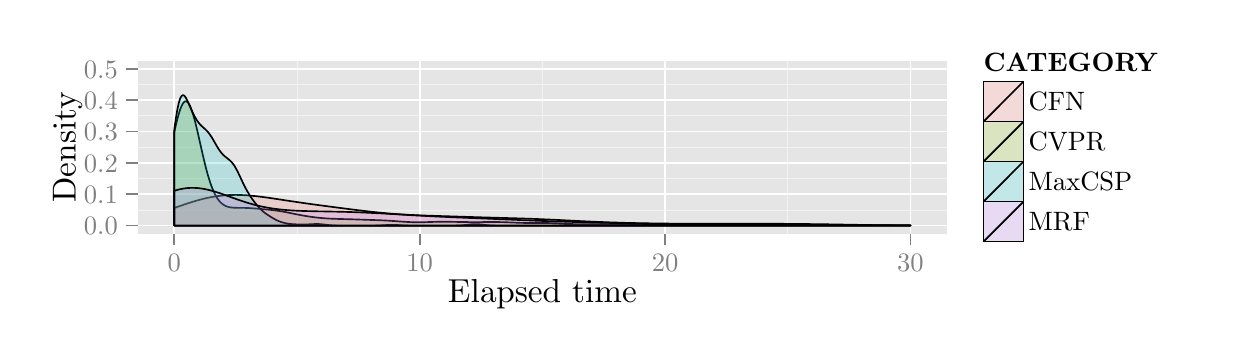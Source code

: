 % Created by tikzDevice version 0.7.0 on 2014-04-14 23:48:02
% !TEX encoding = UTF-8 Unicode
\begin{tikzpicture}[x=1pt,y=1pt]
\definecolor[named]{fillColor}{rgb}{1.00,1.00,1.00}
\path[use as bounding box,fill=fillColor,fill opacity=0.00] (0,0) rectangle (433.62,108.41);
\begin{scope}
\path[clip] (  0.00,  0.00) rectangle (433.62,108.40);
\definecolor[named]{drawColor}{rgb}{1.00,1.00,1.00}
\definecolor[named]{fillColor}{rgb}{1.00,1.00,1.00}

\path[draw=drawColor,line width= 0.6pt,line join=round,line cap=round,fill=fillColor] (  0.00,  0.00) rectangle (433.62,108.40);
\end{scope}
\begin{scope}
\path[clip] ( 39.69, 34.03) rectangle (332.31, 96.36);
\definecolor[named]{fillColor}{rgb}{0.90,0.90,0.90}

\path[fill=fillColor] ( 39.69, 34.03) rectangle (332.31, 96.36);
\definecolor[named]{drawColor}{rgb}{0.95,0.95,0.95}

\path[draw=drawColor,line width= 0.3pt,line join=round] ( 39.69, 42.53) --
	(332.31, 42.53);

\path[draw=drawColor,line width= 0.3pt,line join=round] ( 39.69, 53.87) --
	(332.31, 53.87);

\path[draw=drawColor,line width= 0.3pt,line join=round] ( 39.69, 65.20) --
	(332.31, 65.20);

\path[draw=drawColor,line width= 0.3pt,line join=round] ( 39.69, 76.53) --
	(332.31, 76.53);

\path[draw=drawColor,line width= 0.3pt,line join=round] ( 39.69, 87.86) --
	(332.31, 87.86);

\path[draw=drawColor,line width= 0.3pt,line join=round] ( 97.32, 34.03) --
	( 97.32, 96.36);

\path[draw=drawColor,line width= 0.3pt,line join=round] (186.00, 34.03) --
	(186.00, 96.36);

\path[draw=drawColor,line width= 0.3pt,line join=round] (274.67, 34.03) --
	(274.67, 96.36);
\definecolor[named]{drawColor}{rgb}{1.00,1.00,1.00}

\path[draw=drawColor,line width= 0.6pt,line join=round] ( 39.69, 36.87) --
	(332.31, 36.87);

\path[draw=drawColor,line width= 0.6pt,line join=round] ( 39.69, 48.20) --
	(332.31, 48.20);

\path[draw=drawColor,line width= 0.6pt,line join=round] ( 39.69, 59.53) --
	(332.31, 59.53);

\path[draw=drawColor,line width= 0.6pt,line join=round] ( 39.69, 70.86) --
	(332.31, 70.86);

\path[draw=drawColor,line width= 0.6pt,line join=round] ( 39.69, 82.20) --
	(332.31, 82.20);

\path[draw=drawColor,line width= 0.6pt,line join=round] ( 39.69, 93.53) --
	(332.31, 93.53);

\path[draw=drawColor,line width= 0.6pt,line join=round] ( 52.99, 34.03) --
	( 52.99, 96.36);

\path[draw=drawColor,line width= 0.6pt,line join=round] (141.66, 34.03) --
	(141.66, 96.36);

\path[draw=drawColor,line width= 0.6pt,line join=round] (230.33, 34.03) --
	(230.33, 96.36);

\path[draw=drawColor,line width= 0.6pt,line join=round] (319.00, 34.03) --
	(319.00, 96.36);
\definecolor[named]{drawColor}{rgb}{0.00,0.00,0.00}
\definecolor[named]{fillColor}{rgb}{0.97,0.46,0.43}

\path[draw=drawColor,line width= 0.6pt,line join=round,line cap=round,fill=fillColor,fill opacity=0.20] ( 52.99, 43.26) --
	( 53.51, 43.44) --
	( 54.03, 43.62) --
	( 54.55, 43.80) --
	( 55.07, 43.99) --
	( 55.59, 44.16) --
	( 56.11, 44.34) --
	( 56.63, 44.52) --
	( 57.15, 44.69) --
	( 57.67, 44.87) --
	( 58.19, 45.04) --
	( 58.71, 45.20) --
	( 59.23, 45.37) --
	( 59.75, 45.53) --
	( 60.28, 45.68) --
	( 60.80, 45.84) --
	( 61.32, 45.99) --
	( 61.84, 46.13) --
	( 62.36, 46.27) --
	( 62.88, 46.41) --
	( 63.40, 46.54) --
	( 63.92, 46.66) --
	( 64.44, 46.78) --
	( 64.96, 46.90) --
	( 65.48, 47.01) --
	( 66.00, 47.11) --
	( 66.52, 47.21) --
	( 67.04, 47.30) --
	( 67.56, 47.39) --
	( 68.08, 47.47) --
	( 68.60, 47.54) --
	( 69.13, 47.61) --
	( 69.65, 47.68) --
	( 70.17, 47.73) --
	( 70.69, 47.78) --
	( 71.21, 47.83) --
	( 71.73, 47.87) --
	( 72.25, 47.90) --
	( 72.77, 47.93) --
	( 73.29, 47.95) --
	( 73.81, 47.96) --
	( 74.33, 47.97) --
	( 74.85, 47.98) --
	( 75.37, 47.98) --
	( 75.89, 47.97) --
	( 76.41, 47.96) --
	( 76.93, 47.94) --
	( 77.45, 47.92) --
	( 77.98, 47.90) --
	( 78.50, 47.87) --
	( 79.02, 47.84) --
	( 79.54, 47.80) --
	( 80.06, 47.76) --
	( 80.58, 47.71) --
	( 81.10, 47.67) --
	( 81.62, 47.61) --
	( 82.14, 47.56) --
	( 82.66, 47.50) --
	( 83.18, 47.44) --
	( 83.70, 47.38) --
	( 84.22, 47.32) --
	( 84.74, 47.25) --
	( 85.26, 47.18) --
	( 85.78, 47.11) --
	( 86.30, 47.04) --
	( 86.83, 46.97) --
	( 87.35, 46.89) --
	( 87.87, 46.82) --
	( 88.39, 46.74) --
	( 88.91, 46.66) --
	( 89.43, 46.58) --
	( 89.95, 46.51) --
	( 90.47, 46.43) --
	( 90.99, 46.35) --
	( 91.51, 46.27) --
	( 92.03, 46.19) --
	( 92.55, 46.11) --
	( 93.07, 46.03) --
	( 93.59, 45.95) --
	( 94.11, 45.87) --
	( 94.63, 45.79) --
	( 95.15, 45.72) --
	( 95.68, 45.64) --
	( 96.20, 45.56) --
	( 96.72, 45.48) --
	( 97.24, 45.41) --
	( 97.76, 45.33) --
	( 98.28, 45.25) --
	( 98.80, 45.18) --
	( 99.32, 45.10) --
	( 99.84, 45.03) --
	(100.36, 44.96) --
	(100.88, 44.88) --
	(101.40, 44.81) --
	(101.92, 44.74) --
	(102.44, 44.66) --
	(102.96, 44.59) --
	(103.48, 44.52) --
	(104.00, 44.45) --
	(104.52, 44.38) --
	(105.05, 44.31) --
	(105.57, 44.24) --
	(106.09, 44.17) --
	(106.61, 44.10) --
	(107.13, 44.03) --
	(107.65, 43.96) --
	(108.17, 43.89) --
	(108.69, 43.82) --
	(109.21, 43.76) --
	(109.73, 43.69) --
	(110.25, 43.62) --
	(110.77, 43.55) --
	(111.29, 43.48) --
	(111.81, 43.42) --
	(112.33, 43.35) --
	(112.85, 43.28) --
	(113.37, 43.21) --
	(113.90, 43.15) --
	(114.42, 43.08) --
	(114.94, 43.01) --
	(115.46, 42.95) --
	(115.98, 42.88) --
	(116.50, 42.81) --
	(117.02, 42.75) --
	(117.54, 42.68) --
	(118.06, 42.62) --
	(118.58, 42.55) --
	(119.10, 42.49) --
	(119.62, 42.42) --
	(120.14, 42.36) --
	(120.66, 42.30) --
	(121.18, 42.24) --
	(121.70, 42.17) --
	(122.22, 42.11) --
	(122.75, 42.05) --
	(123.27, 41.99) --
	(123.79, 41.94) --
	(124.31, 41.88) --
	(124.83, 41.82) --
	(125.35, 41.77) --
	(125.87, 41.71) --
	(126.39, 41.66) --
	(126.91, 41.60) --
	(127.43, 41.55) --
	(127.95, 41.50) --
	(128.47, 41.45) --
	(128.99, 41.41) --
	(129.51, 41.36) --
	(130.03, 41.31) --
	(130.55, 41.27) --
	(131.07, 41.23) --
	(131.60, 41.18) --
	(132.12, 41.14) --
	(132.64, 41.10) --
	(133.16, 41.07) --
	(133.68, 41.03) --
	(134.20, 40.99) --
	(134.72, 40.96) --
	(135.24, 40.93) --
	(135.76, 40.89) --
	(136.28, 40.86) --
	(136.80, 40.83) --
	(137.32, 40.80) --
	(137.84, 40.77) --
	(138.36, 40.75) --
	(138.88, 40.72) --
	(139.40, 40.70) --
	(139.92, 40.67) --
	(140.45, 40.65) --
	(140.97, 40.63) --
	(141.49, 40.60) --
	(142.01, 40.58) --
	(142.53, 40.56) --
	(143.05, 40.54) --
	(143.57, 40.52) --
	(144.09, 40.50) --
	(144.61, 40.49) --
	(145.13, 40.47) --
	(145.65, 40.45) --
	(146.17, 40.43) --
	(146.69, 40.42) --
	(147.21, 40.40) --
	(147.73, 40.38) --
	(148.25, 40.37) --
	(148.77, 40.35) --
	(149.29, 40.33) --
	(149.82, 40.32) --
	(150.34, 40.30) --
	(150.86, 40.29) --
	(151.38, 40.27) --
	(151.90, 40.25) --
	(152.42, 40.24) --
	(152.94, 40.22) --
	(153.46, 40.21) --
	(153.98, 40.19) --
	(154.50, 40.17) --
	(155.02, 40.16) --
	(155.54, 40.14) --
	(156.06, 40.13) --
	(156.58, 40.11) --
	(157.10, 40.09) --
	(157.62, 40.08) --
	(158.14, 40.06) --
	(158.67, 40.04) --
	(159.19, 40.03) --
	(159.71, 40.01) --
	(160.23, 39.99) --
	(160.75, 39.98) --
	(161.27, 39.96) --
	(161.79, 39.95) --
	(162.31, 39.93) --
	(162.83, 39.91) --
	(163.35, 39.90) --
	(163.87, 39.88) --
	(164.39, 39.87) --
	(164.91, 39.85) --
	(165.43, 39.84) --
	(165.95, 39.82) --
	(166.47, 39.81) --
	(166.99, 39.79) --
	(167.52, 39.78) --
	(168.04, 39.76) --
	(168.56, 39.75) --
	(169.08, 39.73) --
	(169.60, 39.72) --
	(170.12, 39.70) --
	(170.64, 39.69) --
	(171.16, 39.67) --
	(171.68, 39.66) --
	(172.20, 39.64) --
	(172.72, 39.63) --
	(173.24, 39.62) --
	(173.76, 39.60) --
	(174.28, 39.59) --
	(174.80, 39.57) --
	(175.32, 39.56) --
	(175.84, 39.54) --
	(176.37, 39.53) --
	(176.89, 39.51) --
	(177.41, 39.50) --
	(177.93, 39.48) --
	(178.45, 39.46) --
	(178.97, 39.45) --
	(179.49, 39.43) --
	(180.01, 39.41) --
	(180.53, 39.40) --
	(181.05, 39.38) --
	(181.57, 39.36) --
	(182.09, 39.34) --
	(182.61, 39.32) --
	(183.13, 39.30) --
	(183.65, 39.28) --
	(184.17, 39.26) --
	(184.69, 39.24) --
	(185.22, 39.22) --
	(185.74, 39.20) --
	(186.26, 39.18) --
	(186.78, 39.15) --
	(187.30, 39.13) --
	(187.82, 39.11) --
	(188.34, 39.08) --
	(188.86, 39.06) --
	(189.38, 39.03) --
	(189.90, 39.01) --
	(190.42, 38.99) --
	(190.94, 38.96) --
	(191.46, 38.93) --
	(191.98, 38.91) --
	(192.50, 38.88) --
	(193.02, 38.86) --
	(193.54, 38.83) --
	(194.06, 38.80) --
	(194.59, 38.78) --
	(195.11, 38.75) --
	(195.63, 38.72) --
	(196.15, 38.70) --
	(196.67, 38.67) --
	(197.19, 38.64) --
	(197.71, 38.62) --
	(198.23, 38.59) --
	(198.75, 38.57) --
	(199.27, 38.54) --
	(199.79, 38.51) --
	(200.31, 38.49) --
	(200.83, 38.46) --
	(201.35, 38.44) --
	(201.87, 38.41) --
	(202.39, 38.39) --
	(202.91, 38.37) --
	(203.44, 38.34) --
	(203.96, 38.32) --
	(204.48, 38.30) --
	(205.00, 38.27) --
	(205.52, 38.25) --
	(206.04, 38.23) --
	(206.56, 38.21) --
	(207.08, 38.19) --
	(207.60, 38.17) --
	(208.12, 38.15) --
	(208.64, 38.13) --
	(209.16, 38.11) --
	(209.68, 38.09) --
	(210.20, 38.07) --
	(210.72, 38.05) --
	(211.24, 38.04) --
	(211.76, 38.02) --
	(212.29, 38.00) --
	(212.81, 37.99) --
	(213.33, 37.97) --
	(213.85, 37.95) --
	(214.37, 37.94) --
	(214.89, 37.92) --
	(215.41, 37.91) --
	(215.93, 37.89) --
	(216.45, 37.88) --
	(216.97, 37.87) --
	(217.49, 37.85) --
	(218.01, 37.84) --
	(218.53, 37.83) --
	(219.05, 37.82) --
	(219.57, 37.80) --
	(220.09, 37.79) --
	(220.61, 37.78) --
	(221.14, 37.77) --
	(221.66, 37.76) --
	(222.18, 37.75) --
	(222.70, 37.74) --
	(223.22, 37.73) --
	(223.74, 37.72) --
	(224.26, 37.71) --
	(224.78, 37.70) --
	(225.30, 37.69) --
	(225.82, 37.69) --
	(226.34, 37.68) --
	(226.86, 37.67) --
	(227.38, 37.66) --
	(227.90, 37.66) --
	(228.42, 37.65) --
	(228.94, 37.64) --
	(229.46, 37.64) --
	(229.99, 37.63) --
	(230.51, 37.63) --
	(231.03, 37.62) --
	(231.55, 37.62) --
	(232.07, 37.61) --
	(232.59, 37.61) --
	(233.11, 37.60) --
	(233.63, 37.60) --
	(234.15, 37.60) --
	(234.67, 37.59) --
	(235.19, 37.59) --
	(235.71, 37.59) --
	(236.23, 37.59) --
	(236.75, 37.59) --
	(237.27, 37.59) --
	(237.79, 37.58) --
	(238.31, 37.58) --
	(238.83, 37.58) --
	(239.36, 37.58) --
	(239.88, 37.58) --
	(240.40, 37.58) --
	(240.92, 37.58) --
	(241.44, 37.58) --
	(241.96, 37.58) --
	(242.48, 37.58) --
	(243.00, 37.59) --
	(243.52, 37.59) --
	(244.04, 37.59) --
	(244.56, 37.59) --
	(245.08, 37.59) --
	(245.60, 37.59) --
	(246.12, 37.59) --
	(246.64, 37.59) --
	(247.16, 37.59) --
	(247.68, 37.60) --
	(248.21, 37.60) --
	(248.73, 37.60) --
	(249.25, 37.60) --
	(249.77, 37.60) --
	(250.29, 37.60) --
	(250.81, 37.60) --
	(251.33, 37.60) --
	(251.85, 37.60) --
	(252.37, 37.60) --
	(252.89, 37.60) --
	(253.41, 37.60) --
	(253.93, 37.60) --
	(254.45, 37.60) --
	(254.97, 37.60) --
	(255.49, 37.60) --
	(256.01, 37.60) --
	(256.53, 37.60) --
	(257.06, 37.60) --
	(257.58, 37.60) --
	(258.10, 37.60) --
	(258.62, 37.60) --
	(259.14, 37.60) --
	(259.66, 37.60) --
	(260.18, 37.59) --
	(260.70, 37.59) --
	(261.22, 37.59) --
	(261.74, 37.59) --
	(262.26, 37.59) --
	(262.78, 37.58) --
	(263.30, 37.58) --
	(263.82, 37.58) --
	(264.34, 37.58) --
	(264.86, 37.58) --
	(265.38, 37.57) --
	(265.91, 37.57) --
	(266.43, 37.57) --
	(266.95, 37.56) --
	(267.47, 37.56) --
	(267.99, 37.56) --
	(268.51, 37.56) --
	(269.03, 37.55) --
	(269.55, 37.55) --
	(270.07, 37.55) --
	(270.59, 37.54) --
	(271.11, 37.54) --
	(271.63, 37.54) --
	(272.15, 37.53) --
	(272.67, 37.53) --
	(273.19, 37.53) --
	(273.71, 37.52) --
	(274.23, 37.52) --
	(274.75, 37.51) --
	(275.28, 37.51) --
	(275.80, 37.51) --
	(276.32, 37.50) --
	(276.84, 37.50) --
	(277.36, 37.49) --
	(277.88, 37.49) --
	(278.40, 37.48) --
	(278.92, 37.48) --
	(279.44, 37.47) --
	(279.96, 37.47) --
	(280.48, 37.46) --
	(281.00, 37.46) --
	(281.52, 37.45) --
	(282.04, 37.45) --
	(282.56, 37.44) --
	(283.08, 37.43) --
	(283.60, 37.43) --
	(284.13, 37.42) --
	(284.65, 37.41) --
	(285.17, 37.41) --
	(285.69, 37.40) --
	(286.21, 37.39) --
	(286.73, 37.39) --
	(287.25, 37.38) --
	(287.77, 37.37) --
	(288.29, 37.36) --
	(288.81, 37.35) --
	(289.33, 37.35) --
	(289.85, 37.34) --
	(290.37, 37.33) --
	(290.89, 37.32) --
	(291.41, 37.31) --
	(291.93, 37.30) --
	(292.45, 37.30) --
	(292.98, 37.29) --
	(293.50, 37.28) --
	(294.02, 37.27) --
	(294.54, 37.26) --
	(295.06, 37.25) --
	(295.58, 37.24) --
	(296.10, 37.23) --
	(296.62, 37.22) --
	(297.14, 37.21) --
	(297.66, 37.20) --
	(298.18, 37.20) --
	(298.70, 37.19) --
	(299.22, 37.18) --
	(299.74, 37.17) --
	(300.26, 37.16) --
	(300.78, 37.15) --
	(301.30, 37.14) --
	(301.83, 37.13) --
	(302.35, 37.12) --
	(302.87, 37.12) --
	(303.39, 37.11) --
	(303.91, 37.10) --
	(304.43, 37.09) --
	(304.95, 37.08) --
	(305.47, 37.07) --
	(305.99, 37.07) --
	(306.51, 37.06) --
	(307.03, 37.05) --
	(307.55, 37.04) --
	(308.07, 37.04) --
	(308.59, 37.03) --
	(309.11, 37.02) --
	(309.63, 37.02) --
	(310.15, 37.01) --
	(310.68, 37.00) --
	(311.20, 37.00) --
	(311.72, 36.99) --
	(312.24, 36.99) --
	(312.76, 36.98) --
	(313.28, 36.97) --
	(313.80, 36.97) --
	(314.32, 36.96) --
	(314.84, 36.96) --
	(315.36, 36.95) --
	(315.88, 36.95) --
	(316.40, 36.95) --
	(316.92, 36.94) --
	(317.44, 36.94) --
	(317.96, 36.93) --
	(318.48, 36.93) --
	(319.00, 36.93) --
	(319.00, 36.87) --
	(318.48, 36.87) --
	(317.96, 36.87) --
	(317.44, 36.87) --
	(316.92, 36.87) --
	(316.40, 36.87) --
	(315.88, 36.87) --
	(315.36, 36.87) --
	(314.84, 36.87) --
	(314.32, 36.87) --
	(313.80, 36.87) --
	(313.28, 36.87) --
	(312.76, 36.87) --
	(312.24, 36.87) --
	(311.72, 36.87) --
	(311.20, 36.87) --
	(310.68, 36.87) --
	(310.15, 36.87) --
	(309.63, 36.87) --
	(309.11, 36.87) --
	(308.59, 36.87) --
	(308.07, 36.87) --
	(307.55, 36.87) --
	(307.03, 36.87) --
	(306.51, 36.87) --
	(305.99, 36.87) --
	(305.47, 36.87) --
	(304.95, 36.87) --
	(304.43, 36.87) --
	(303.91, 36.87) --
	(303.39, 36.87) --
	(302.87, 36.87) --
	(302.35, 36.87) --
	(301.83, 36.87) --
	(301.30, 36.87) --
	(300.78, 36.87) --
	(300.26, 36.87) --
	(299.74, 36.87) --
	(299.22, 36.87) --
	(298.70, 36.87) --
	(298.18, 36.87) --
	(297.66, 36.87) --
	(297.14, 36.87) --
	(296.62, 36.87) --
	(296.10, 36.87) --
	(295.58, 36.87) --
	(295.06, 36.87) --
	(294.54, 36.87) --
	(294.02, 36.87) --
	(293.50, 36.87) --
	(292.98, 36.87) --
	(292.45, 36.87) --
	(291.93, 36.87) --
	(291.41, 36.87) --
	(290.89, 36.87) --
	(290.37, 36.87) --
	(289.85, 36.87) --
	(289.33, 36.87) --
	(288.81, 36.87) --
	(288.29, 36.87) --
	(287.77, 36.87) --
	(287.25, 36.87) --
	(286.73, 36.87) --
	(286.21, 36.87) --
	(285.69, 36.87) --
	(285.17, 36.87) --
	(284.65, 36.87) --
	(284.13, 36.87) --
	(283.60, 36.87) --
	(283.08, 36.87) --
	(282.56, 36.87) --
	(282.04, 36.87) --
	(281.52, 36.87) --
	(281.00, 36.87) --
	(280.48, 36.87) --
	(279.96, 36.87) --
	(279.44, 36.87) --
	(278.92, 36.87) --
	(278.40, 36.87) --
	(277.88, 36.87) --
	(277.36, 36.87) --
	(276.84, 36.87) --
	(276.32, 36.87) --
	(275.80, 36.87) --
	(275.28, 36.87) --
	(274.75, 36.87) --
	(274.23, 36.87) --
	(273.71, 36.87) --
	(273.19, 36.87) --
	(272.67, 36.87) --
	(272.15, 36.87) --
	(271.63, 36.87) --
	(271.11, 36.87) --
	(270.59, 36.87) --
	(270.07, 36.87) --
	(269.55, 36.87) --
	(269.03, 36.87) --
	(268.51, 36.87) --
	(267.99, 36.87) --
	(267.47, 36.87) --
	(266.95, 36.87) --
	(266.43, 36.87) --
	(265.91, 36.87) --
	(265.38, 36.87) --
	(264.86, 36.87) --
	(264.34, 36.87) --
	(263.82, 36.87) --
	(263.30, 36.87) --
	(262.78, 36.87) --
	(262.26, 36.87) --
	(261.74, 36.87) --
	(261.22, 36.87) --
	(260.70, 36.87) --
	(260.18, 36.87) --
	(259.66, 36.87) --
	(259.14, 36.87) --
	(258.62, 36.87) --
	(258.10, 36.87) --
	(257.58, 36.87) --
	(257.06, 36.87) --
	(256.53, 36.87) --
	(256.01, 36.87) --
	(255.49, 36.87) --
	(254.97, 36.87) --
	(254.45, 36.87) --
	(253.93, 36.87) --
	(253.41, 36.87) --
	(252.89, 36.87) --
	(252.37, 36.87) --
	(251.85, 36.87) --
	(251.33, 36.87) --
	(250.81, 36.87) --
	(250.29, 36.87) --
	(249.77, 36.87) --
	(249.25, 36.87) --
	(248.73, 36.87) --
	(248.21, 36.87) --
	(247.68, 36.87) --
	(247.16, 36.87) --
	(246.64, 36.87) --
	(246.12, 36.87) --
	(245.60, 36.87) --
	(245.08, 36.87) --
	(244.56, 36.87) --
	(244.04, 36.87) --
	(243.52, 36.87) --
	(243.00, 36.87) --
	(242.48, 36.87) --
	(241.96, 36.87) --
	(241.44, 36.87) --
	(240.92, 36.87) --
	(240.40, 36.87) --
	(239.88, 36.87) --
	(239.36, 36.87) --
	(238.83, 36.87) --
	(238.31, 36.87) --
	(237.79, 36.87) --
	(237.27, 36.87) --
	(236.75, 36.87) --
	(236.23, 36.87) --
	(235.71, 36.87) --
	(235.19, 36.87) --
	(234.67, 36.87) --
	(234.15, 36.87) --
	(233.63, 36.87) --
	(233.11, 36.87) --
	(232.59, 36.87) --
	(232.07, 36.87) --
	(231.55, 36.87) --
	(231.03, 36.87) --
	(230.51, 36.87) --
	(229.99, 36.87) --
	(229.46, 36.87) --
	(228.94, 36.87) --
	(228.42, 36.87) --
	(227.90, 36.87) --
	(227.38, 36.87) --
	(226.86, 36.87) --
	(226.34, 36.87) --
	(225.82, 36.87) --
	(225.30, 36.87) --
	(224.78, 36.87) --
	(224.26, 36.87) --
	(223.74, 36.87) --
	(223.22, 36.87) --
	(222.70, 36.87) --
	(222.18, 36.87) --
	(221.66, 36.87) --
	(221.14, 36.87) --
	(220.61, 36.87) --
	(220.09, 36.87) --
	(219.57, 36.87) --
	(219.05, 36.87) --
	(218.53, 36.87) --
	(218.01, 36.87) --
	(217.49, 36.87) --
	(216.97, 36.87) --
	(216.45, 36.87) --
	(215.93, 36.87) --
	(215.41, 36.87) --
	(214.89, 36.87) --
	(214.37, 36.87) --
	(213.85, 36.87) --
	(213.33, 36.87) --
	(212.81, 36.87) --
	(212.29, 36.87) --
	(211.76, 36.87) --
	(211.24, 36.87) --
	(210.72, 36.87) --
	(210.20, 36.87) --
	(209.68, 36.87) --
	(209.16, 36.87) --
	(208.64, 36.87) --
	(208.12, 36.87) --
	(207.60, 36.87) --
	(207.08, 36.87) --
	(206.56, 36.87) --
	(206.04, 36.87) --
	(205.52, 36.87) --
	(205.00, 36.87) --
	(204.48, 36.87) --
	(203.96, 36.87) --
	(203.44, 36.87) --
	(202.91, 36.87) --
	(202.39, 36.87) --
	(201.87, 36.87) --
	(201.35, 36.87) --
	(200.83, 36.87) --
	(200.31, 36.87) --
	(199.79, 36.87) --
	(199.27, 36.87) --
	(198.75, 36.87) --
	(198.23, 36.87) --
	(197.71, 36.87) --
	(197.19, 36.87) --
	(196.67, 36.87) --
	(196.15, 36.87) --
	(195.63, 36.87) --
	(195.11, 36.87) --
	(194.59, 36.87) --
	(194.06, 36.87) --
	(193.54, 36.87) --
	(193.02, 36.87) --
	(192.50, 36.87) --
	(191.98, 36.87) --
	(191.46, 36.87) --
	(190.94, 36.87) --
	(190.42, 36.87) --
	(189.90, 36.87) --
	(189.38, 36.87) --
	(188.86, 36.87) --
	(188.34, 36.87) --
	(187.82, 36.87) --
	(187.30, 36.87) --
	(186.78, 36.87) --
	(186.26, 36.87) --
	(185.74, 36.87) --
	(185.22, 36.87) --
	(184.69, 36.87) --
	(184.17, 36.87) --
	(183.65, 36.87) --
	(183.13, 36.87) --
	(182.61, 36.87) --
	(182.09, 36.87) --
	(181.57, 36.87) --
	(181.05, 36.87) --
	(180.53, 36.87) --
	(180.01, 36.87) --
	(179.49, 36.87) --
	(178.97, 36.87) --
	(178.45, 36.87) --
	(177.93, 36.87) --
	(177.41, 36.87) --
	(176.89, 36.87) --
	(176.37, 36.87) --
	(175.84, 36.87) --
	(175.32, 36.87) --
	(174.80, 36.87) --
	(174.28, 36.87) --
	(173.76, 36.87) --
	(173.24, 36.87) --
	(172.72, 36.87) --
	(172.20, 36.87) --
	(171.68, 36.87) --
	(171.16, 36.87) --
	(170.64, 36.87) --
	(170.12, 36.87) --
	(169.60, 36.87) --
	(169.08, 36.87) --
	(168.56, 36.87) --
	(168.04, 36.87) --
	(167.52, 36.87) --
	(166.99, 36.87) --
	(166.47, 36.87) --
	(165.95, 36.87) --
	(165.43, 36.87) --
	(164.91, 36.87) --
	(164.39, 36.87) --
	(163.87, 36.87) --
	(163.35, 36.87) --
	(162.83, 36.87) --
	(162.31, 36.87) --
	(161.79, 36.87) --
	(161.27, 36.87) --
	(160.75, 36.87) --
	(160.23, 36.87) --
	(159.71, 36.87) --
	(159.19, 36.87) --
	(158.67, 36.87) --
	(158.14, 36.87) --
	(157.62, 36.87) --
	(157.10, 36.87) --
	(156.58, 36.87) --
	(156.06, 36.87) --
	(155.54, 36.87) --
	(155.02, 36.87) --
	(154.50, 36.87) --
	(153.98, 36.87) --
	(153.46, 36.87) --
	(152.94, 36.87) --
	(152.42, 36.87) --
	(151.90, 36.87) --
	(151.38, 36.87) --
	(150.86, 36.87) --
	(150.34, 36.87) --
	(149.82, 36.87) --
	(149.29, 36.87) --
	(148.77, 36.87) --
	(148.25, 36.87) --
	(147.73, 36.87) --
	(147.21, 36.87) --
	(146.69, 36.87) --
	(146.17, 36.87) --
	(145.65, 36.87) --
	(145.13, 36.87) --
	(144.61, 36.87) --
	(144.09, 36.87) --
	(143.57, 36.87) --
	(143.05, 36.87) --
	(142.53, 36.87) --
	(142.01, 36.87) --
	(141.49, 36.87) --
	(140.97, 36.87) --
	(140.45, 36.87) --
	(139.92, 36.87) --
	(139.40, 36.87) --
	(138.88, 36.87) --
	(138.36, 36.87) --
	(137.84, 36.87) --
	(137.32, 36.87) --
	(136.80, 36.87) --
	(136.28, 36.87) --
	(135.76, 36.87) --
	(135.24, 36.87) --
	(134.72, 36.87) --
	(134.20, 36.87) --
	(133.68, 36.87) --
	(133.16, 36.87) --
	(132.64, 36.87) --
	(132.12, 36.87) --
	(131.60, 36.87) --
	(131.07, 36.87) --
	(130.55, 36.87) --
	(130.03, 36.87) --
	(129.51, 36.87) --
	(128.99, 36.87) --
	(128.47, 36.87) --
	(127.95, 36.87) --
	(127.43, 36.87) --
	(126.91, 36.87) --
	(126.39, 36.87) --
	(125.87, 36.87) --
	(125.35, 36.87) --
	(124.83, 36.87) --
	(124.31, 36.87) --
	(123.79, 36.87) --
	(123.27, 36.87) --
	(122.75, 36.87) --
	(122.22, 36.87) --
	(121.70, 36.87) --
	(121.18, 36.87) --
	(120.66, 36.87) --
	(120.14, 36.87) --
	(119.62, 36.87) --
	(119.10, 36.87) --
	(118.58, 36.87) --
	(118.06, 36.87) --
	(117.54, 36.87) --
	(117.02, 36.87) --
	(116.50, 36.87) --
	(115.98, 36.87) --
	(115.46, 36.87) --
	(114.94, 36.87) --
	(114.42, 36.87) --
	(113.90, 36.87) --
	(113.37, 36.87) --
	(112.85, 36.87) --
	(112.33, 36.87) --
	(111.81, 36.87) --
	(111.29, 36.87) --
	(110.77, 36.87) --
	(110.25, 36.87) --
	(109.73, 36.87) --
	(109.21, 36.87) --
	(108.69, 36.87) --
	(108.17, 36.87) --
	(107.65, 36.87) --
	(107.13, 36.87) --
	(106.61, 36.87) --
	(106.09, 36.87) --
	(105.57, 36.87) --
	(105.05, 36.87) --
	(104.52, 36.87) --
	(104.00, 36.87) --
	(103.48, 36.87) --
	(102.96, 36.87) --
	(102.44, 36.87) --
	(101.92, 36.87) --
	(101.40, 36.87) --
	(100.88, 36.87) --
	(100.36, 36.87) --
	( 99.84, 36.87) --
	( 99.32, 36.87) --
	( 98.80, 36.87) --
	( 98.28, 36.87) --
	( 97.76, 36.87) --
	( 97.24, 36.87) --
	( 96.72, 36.87) --
	( 96.20, 36.87) --
	( 95.68, 36.87) --
	( 95.15, 36.87) --
	( 94.63, 36.87) --
	( 94.11, 36.87) --
	( 93.59, 36.87) --
	( 93.07, 36.87) --
	( 92.55, 36.87) --
	( 92.03, 36.87) --
	( 91.51, 36.87) --
	( 90.99, 36.87) --
	( 90.47, 36.87) --
	( 89.95, 36.87) --
	( 89.43, 36.87) --
	( 88.91, 36.87) --
	( 88.39, 36.87) --
	( 87.87, 36.87) --
	( 87.35, 36.87) --
	( 86.83, 36.87) --
	( 86.30, 36.87) --
	( 85.78, 36.87) --
	( 85.26, 36.87) --
	( 84.74, 36.87) --
	( 84.22, 36.87) --
	( 83.70, 36.87) --
	( 83.18, 36.87) --
	( 82.66, 36.87) --
	( 82.14, 36.87) --
	( 81.62, 36.87) --
	( 81.10, 36.87) --
	( 80.58, 36.87) --
	( 80.06, 36.87) --
	( 79.54, 36.87) --
	( 79.02, 36.87) --
	( 78.50, 36.87) --
	( 77.98, 36.87) --
	( 77.45, 36.87) --
	( 76.93, 36.87) --
	( 76.41, 36.87) --
	( 75.89, 36.87) --
	( 75.37, 36.87) --
	( 74.85, 36.87) --
	( 74.33, 36.87) --
	( 73.81, 36.87) --
	( 73.29, 36.87) --
	( 72.77, 36.87) --
	( 72.25, 36.87) --
	( 71.73, 36.87) --
	( 71.21, 36.87) --
	( 70.69, 36.87) --
	( 70.17, 36.87) --
	( 69.65, 36.87) --
	( 69.13, 36.87) --
	( 68.60, 36.87) --
	( 68.08, 36.87) --
	( 67.56, 36.87) --
	( 67.04, 36.87) --
	( 66.52, 36.87) --
	( 66.00, 36.87) --
	( 65.48, 36.87) --
	( 64.96, 36.87) --
	( 64.44, 36.87) --
	( 63.92, 36.87) --
	( 63.40, 36.87) --
	( 62.88, 36.87) --
	( 62.36, 36.87) --
	( 61.84, 36.87) --
	( 61.32, 36.87) --
	( 60.80, 36.87) --
	( 60.28, 36.87) --
	( 59.75, 36.87) --
	( 59.23, 36.87) --
	( 58.71, 36.87) --
	( 58.19, 36.87) --
	( 57.67, 36.87) --
	( 57.15, 36.87) --
	( 56.63, 36.87) --
	( 56.11, 36.87) --
	( 55.59, 36.87) --
	( 55.07, 36.87) --
	( 54.55, 36.87) --
	( 54.03, 36.87) --
	( 53.51, 36.87) --
	( 52.99, 36.87) --
	cycle;
\definecolor[named]{fillColor}{rgb}{0.49,0.68,0.00}

\path[draw=drawColor,line width= 0.6pt,line join=round,line cap=round,fill=fillColor,fill opacity=0.20] ( 52.99, 70.61) --
	( 53.51, 73.00) --
	( 54.03, 75.18) --
	( 54.55, 77.11) --
	( 55.07, 78.76) --
	( 55.59, 80.08) --
	( 56.11, 81.05) --
	( 56.63, 81.64) --
	( 57.15, 81.85) --
	( 57.67, 81.60) --
	( 58.19, 80.97) --
	( 58.71, 79.99) --
	( 59.23, 78.69) --
	( 59.75, 77.11) --
	( 60.28, 75.28) --
	( 60.80, 73.25) --
	( 61.32, 71.07) --
	( 61.84, 68.79) --
	( 62.36, 66.48) --
	( 62.88, 64.17) --
	( 63.40, 61.91) --
	( 63.92, 59.73) --
	( 64.44, 57.65) --
	( 64.96, 55.71) --
	( 65.48, 53.93) --
	( 66.00, 52.32) --
	( 66.52, 50.87) --
	( 67.04, 49.58) --
	( 67.56, 48.45) --
	( 68.08, 47.46) --
	( 68.60, 46.62) --
	( 69.13, 45.91) --
	( 69.65, 45.33) --
	( 70.17, 44.86) --
	( 70.69, 44.47) --
	( 71.21, 44.16) --
	( 71.73, 43.91) --
	( 72.25, 43.72) --
	( 72.77, 43.58) --
	( 73.29, 43.48) --
	( 73.81, 43.41) --
	( 74.33, 43.37) --
	( 74.85, 43.34) --
	( 75.37, 43.32) --
	( 75.89, 43.31) --
	( 76.41, 43.30) --
	( 76.93, 43.30) --
	( 77.45, 43.30) --
	( 77.98, 43.29) --
	( 78.50, 43.28) --
	( 79.02, 43.26) --
	( 79.54, 43.24) --
	( 80.06, 43.22) --
	( 80.58, 43.19) --
	( 81.10, 43.15) --
	( 81.62, 43.12) --
	( 82.14, 43.07) --
	( 82.66, 43.03) --
	( 83.18, 42.99) --
	( 83.70, 42.94) --
	( 84.22, 42.89) --
	( 84.74, 42.85) --
	( 85.26, 42.80) --
	( 85.78, 42.76) --
	( 86.30, 42.71) --
	( 86.83, 42.66) --
	( 87.35, 42.61) --
	( 87.87, 42.56) --
	( 88.39, 42.50) --
	( 88.91, 42.44) --
	( 89.43, 42.38) --
	( 89.95, 42.31) --
	( 90.47, 42.23) --
	( 90.99, 42.15) --
	( 91.51, 42.07) --
	( 92.03, 41.98) --
	( 92.55, 41.89) --
	( 93.07, 41.79) --
	( 93.59, 41.69) --
	( 94.11, 41.58) --
	( 94.63, 41.48) --
	( 95.15, 41.37) --
	( 95.68, 41.26) --
	( 96.20, 41.16) --
	( 96.72, 41.05) --
	( 97.24, 40.95) --
	( 97.76, 40.85) --
	( 98.28, 40.75) --
	( 98.80, 40.65) --
	( 99.32, 40.56) --
	( 99.84, 40.47) --
	(100.36, 40.38) --
	(100.88, 40.29) --
	(101.40, 40.21) --
	(101.92, 40.14) --
	(102.44, 40.06) --
	(102.96, 39.99) --
	(103.48, 39.92) --
	(104.00, 39.85) --
	(104.52, 39.79) --
	(105.05, 39.74) --
	(105.57, 39.68) --
	(106.09, 39.63) --
	(106.61, 39.59) --
	(107.13, 39.55) --
	(107.65, 39.51) --
	(108.17, 39.47) --
	(108.69, 39.44) --
	(109.21, 39.41) --
	(109.73, 39.39) --
	(110.25, 39.37) --
	(110.77, 39.35) --
	(111.29, 39.33) --
	(111.81, 39.31) --
	(112.33, 39.29) --
	(112.85, 39.28) --
	(113.37, 39.26) --
	(113.90, 39.25) --
	(114.42, 39.24) --
	(114.94, 39.22) --
	(115.46, 39.21) --
	(115.98, 39.20) --
	(116.50, 39.18) --
	(117.02, 39.17) --
	(117.54, 39.15) --
	(118.06, 39.13) --
	(118.58, 39.12) --
	(119.10, 39.10) --
	(119.62, 39.08) --
	(120.14, 39.06) --
	(120.66, 39.04) --
	(121.18, 39.03) --
	(121.70, 39.01) --
	(122.22, 38.99) --
	(122.75, 38.97) --
	(123.27, 38.95) --
	(123.79, 38.94) --
	(124.31, 38.92) --
	(124.83, 38.90) --
	(125.35, 38.89) --
	(125.87, 38.87) --
	(126.39, 38.85) --
	(126.91, 38.83) --
	(127.43, 38.81) --
	(127.95, 38.79) --
	(128.47, 38.77) --
	(128.99, 38.74) --
	(129.51, 38.72) --
	(130.03, 38.69) --
	(130.55, 38.66) --
	(131.07, 38.62) --
	(131.60, 38.59) --
	(132.12, 38.55) --
	(132.64, 38.52) --
	(133.16, 38.48) --
	(133.68, 38.44) --
	(134.20, 38.40) --
	(134.72, 38.36) --
	(135.24, 38.33) --
	(135.76, 38.29) --
	(136.28, 38.26) --
	(136.80, 38.23) --
	(137.32, 38.20) --
	(137.84, 38.17) --
	(138.36, 38.15) --
	(138.88, 38.13) --
	(139.40, 38.11) --
	(139.92, 38.10) --
	(140.45, 38.09) --
	(140.97, 38.09) --
	(141.49, 38.09) --
	(142.01, 38.10) --
	(142.53, 38.10) --
	(143.05, 38.11) --
	(143.57, 38.13) --
	(144.09, 38.14) --
	(144.61, 38.16) --
	(145.13, 38.18) --
	(145.65, 38.19) --
	(146.17, 38.21) --
	(146.69, 38.23) --
	(147.21, 38.24) --
	(147.73, 38.25) --
	(148.25, 38.26) --
	(148.77, 38.27) --
	(149.29, 38.28) --
	(149.82, 38.28) --
	(150.34, 38.28) --
	(150.86, 38.28) --
	(151.38, 38.28) --
	(151.90, 38.27) --
	(152.42, 38.26) --
	(152.94, 38.26) --
	(153.46, 38.25) --
	(153.98, 38.24) --
	(154.50, 38.23) --
	(155.02, 38.22) --
	(155.54, 38.21) --
	(156.06, 38.20) --
	(156.58, 38.20) --
	(157.10, 38.19) --
	(157.62, 38.18) --
	(158.14, 38.17) --
	(158.67, 38.17) --
	(159.19, 38.16) --
	(159.71, 38.16) --
	(160.23, 38.16) --
	(160.75, 38.16) --
	(161.27, 38.15) --
	(161.79, 38.15) --
	(162.31, 38.15) --
	(162.83, 38.16) --
	(163.35, 38.16) --
	(163.87, 38.16) --
	(164.39, 38.16) --
	(164.91, 38.17) --
	(165.43, 38.17) --
	(165.95, 38.18) --
	(166.47, 38.18) --
	(166.99, 38.18) --
	(167.52, 38.19) --
	(168.04, 38.19) --
	(168.56, 38.19) --
	(169.08, 38.18) --
	(169.60, 38.18) --
	(170.12, 38.17) --
	(170.64, 38.16) --
	(171.16, 38.15) --
	(171.68, 38.14) --
	(172.20, 38.12) --
	(172.72, 38.11) --
	(173.24, 38.09) --
	(173.76, 38.06) --
	(174.28, 38.04) --
	(174.80, 38.02) --
	(175.32, 37.99) --
	(175.84, 37.97) --
	(176.37, 37.95) --
	(176.89, 37.93) --
	(177.41, 37.91) --
	(177.93, 37.89) --
	(178.45, 37.87) --
	(178.97, 37.86) --
	(179.49, 37.85) --
	(180.01, 37.84) --
	(180.53, 37.83) --
	(181.05, 37.82) --
	(181.57, 37.82) --
	(182.09, 37.81) --
	(182.61, 37.81) --
	(183.13, 37.81) --
	(183.65, 37.81) --
	(184.17, 37.81) --
	(184.69, 37.81) --
	(185.22, 37.82) --
	(185.74, 37.82) --
	(186.26, 37.81) --
	(186.78, 37.81) --
	(187.30, 37.81) --
	(187.82, 37.80) --
	(188.34, 37.80) --
	(188.86, 37.79) --
	(189.38, 37.77) --
	(189.90, 37.76) --
	(190.42, 37.74) --
	(190.94, 37.72) --
	(191.46, 37.70) --
	(191.98, 37.68) --
	(192.50, 37.65) --
	(193.02, 37.63) --
	(193.54, 37.60) --
	(194.06, 37.57) --
	(194.59, 37.55) --
	(195.11, 37.52) --
	(195.63, 37.50) --
	(196.15, 37.48) --
	(196.67, 37.45) --
	(197.19, 37.43) --
	(197.71, 37.42) --
	(198.23, 37.40) --
	(198.75, 37.39) --
	(199.27, 37.38) --
	(199.79, 37.37) --
	(200.31, 37.37) --
	(200.83, 37.37) --
	(201.35, 37.36) --
	(201.87, 37.36) --
	(202.39, 37.37) --
	(202.91, 37.37) --
	(203.44, 37.37) --
	(203.96, 37.37) --
	(204.48, 37.38) --
	(205.00, 37.38) --
	(205.52, 37.38) --
	(206.04, 37.39) --
	(206.56, 37.39) --
	(207.08, 37.39) --
	(207.60, 37.39) --
	(208.12, 37.39) --
	(208.64, 37.39) --
	(209.16, 37.39) --
	(209.68, 37.38) --
	(210.20, 37.38) --
	(210.72, 37.38) --
	(211.24, 37.37) --
	(211.76, 37.37) --
	(212.29, 37.36) --
	(212.81, 37.36) --
	(213.33, 37.35) --
	(213.85, 37.34) --
	(214.37, 37.34) --
	(214.89, 37.33) --
	(215.41, 37.32) --
	(215.93, 37.31) --
	(216.45, 37.31) --
	(216.97, 37.30) --
	(217.49, 37.29) --
	(218.01, 37.29) --
	(218.53, 37.29) --
	(219.05, 37.28) --
	(219.57, 37.28) --
	(220.09, 37.28) --
	(220.61, 37.28) --
	(221.14, 37.28) --
	(221.66, 37.28) --
	(222.18, 37.28) --
	(222.70, 37.29) --
	(223.22, 37.29) --
	(223.74, 37.30) --
	(224.26, 37.30) --
	(224.78, 37.30) --
	(225.30, 37.31) --
	(225.82, 37.31) --
	(226.34, 37.32) --
	(226.86, 37.32) --
	(227.38, 37.33) --
	(227.90, 37.33) --
	(228.42, 37.33) --
	(228.94, 37.34) --
	(229.46, 37.34) --
	(229.99, 37.34) --
	(230.51, 37.35) --
	(231.03, 37.35) --
	(231.55, 37.36) --
	(232.07, 37.36) --
	(232.59, 37.37) --
	(233.11, 37.38) --
	(233.63, 37.38) --
	(234.15, 37.39) --
	(234.67, 37.40) --
	(235.19, 37.40) --
	(235.71, 37.41) --
	(236.23, 37.42) --
	(236.75, 37.42) --
	(237.27, 37.42) --
	(237.79, 37.42) --
	(238.31, 37.42) --
	(238.83, 37.41) --
	(239.36, 37.40) --
	(239.88, 37.39) --
	(240.40, 37.38) --
	(240.92, 37.36) --
	(241.44, 37.35) --
	(241.96, 37.33) --
	(242.48, 37.31) --
	(243.00, 37.29) --
	(243.52, 37.26) --
	(244.04, 37.24) --
	(244.56, 37.22) --
	(245.08, 37.20) --
	(245.60, 37.19) --
	(246.12, 37.17) --
	(246.64, 37.16) --
	(247.16, 37.15) --
	(247.68, 37.15) --
	(248.21, 37.14) --
	(248.73, 37.15) --
	(249.25, 37.15) --
	(249.77, 37.16) --
	(250.29, 37.17) --
	(250.81, 37.18) --
	(251.33, 37.20) --
	(251.85, 37.21) --
	(252.37, 37.23) --
	(252.89, 37.25) --
	(253.41, 37.26) --
	(253.93, 37.28) --
	(254.45, 37.30) --
	(254.97, 37.31) --
	(255.49, 37.33) --
	(256.01, 37.34) --
	(256.53, 37.35) --
	(257.06, 37.35) --
	(257.58, 37.36) --
	(258.10, 37.36) --
	(258.62, 37.35) --
	(259.14, 37.35) --
	(259.66, 37.35) --
	(260.18, 37.34) --
	(260.70, 37.33) --
	(261.22, 37.32) --
	(261.74, 37.31) --
	(262.26, 37.30) --
	(262.78, 37.29) --
	(263.30, 37.28) --
	(263.82, 37.27) --
	(264.34, 37.26) --
	(264.86, 37.25) --
	(265.38, 37.25) --
	(265.91, 37.25) --
	(266.43, 37.25) --
	(266.95, 37.25) --
	(267.47, 37.25) --
	(267.99, 37.25) --
	(268.51, 37.26) --
	(269.03, 37.27) --
	(269.55, 37.28) --
	(270.07, 37.29) --
	(270.59, 37.30) --
	(271.11, 37.31) --
	(271.63, 37.32) --
	(272.15, 37.33) --
	(272.67, 37.34) --
	(273.19, 37.35) --
	(273.71, 37.36) --
	(274.23, 37.36) --
	(274.75, 37.36) --
	(275.28, 37.36) --
	(275.80, 37.36) --
	(276.32, 37.36) --
	(276.84, 37.35) --
	(277.36, 37.34) --
	(277.88, 37.33) --
	(278.40, 37.31) --
	(278.92, 37.30) --
	(279.44, 37.28) --
	(279.96, 37.27) --
	(280.48, 37.25) --
	(281.00, 37.23) --
	(281.52, 37.22) --
	(282.04, 37.20) --
	(282.56, 37.18) --
	(283.08, 37.17) --
	(283.60, 37.16) --
	(284.13, 37.14) --
	(284.65, 37.13) --
	(285.17, 37.12) --
	(285.69, 37.11) --
	(286.21, 37.10) --
	(286.73, 37.10) --
	(287.25, 37.09) --
	(287.77, 37.08) --
	(288.29, 37.08) --
	(288.81, 37.07) --
	(289.33, 37.07) --
	(289.85, 37.06) --
	(290.37, 37.06) --
	(290.89, 37.06) --
	(291.41, 37.05) --
	(291.93, 37.05) --
	(292.45, 37.05) --
	(292.98, 37.05) --
	(293.50, 37.04) --
	(294.02, 37.04) --
	(294.54, 37.04) --
	(295.06, 37.04) --
	(295.58, 37.04) --
	(296.10, 37.04) --
	(296.62, 37.03) --
	(297.14, 37.03) --
	(297.66, 37.03) --
	(298.18, 37.03) --
	(298.70, 37.03) --
	(299.22, 37.03) --
	(299.74, 37.03) --
	(300.26, 37.03) --
	(300.78, 37.03) --
	(301.30, 37.03) --
	(301.83, 37.03) --
	(302.35, 37.03) --
	(302.87, 37.02) --
	(303.39, 37.02) --
	(303.91, 37.02) --
	(304.43, 37.02) --
	(304.95, 37.02) --
	(305.47, 37.02) --
	(305.99, 37.02) --
	(306.51, 37.02) --
	(307.03, 37.02) --
	(307.55, 37.02) --
	(308.07, 37.02) --
	(308.59, 37.02) --
	(309.11, 37.02) --
	(309.63, 37.02) --
	(310.15, 37.02) --
	(310.68, 37.02) --
	(311.20, 37.02) --
	(311.72, 37.02) --
	(312.24, 37.02) --
	(312.76, 37.02) --
	(313.28, 37.02) --
	(313.80, 37.02) --
	(314.32, 37.02) --
	(314.84, 37.02) --
	(315.36, 37.02) --
	(315.88, 37.02) --
	(316.40, 37.02) --
	(316.92, 37.01) --
	(317.44, 37.01) --
	(317.96, 37.00) --
	(318.48, 36.99) --
	(319.00, 36.99) --
	(319.00, 36.87) --
	(318.48, 36.87) --
	(317.96, 36.87) --
	(317.44, 36.87) --
	(316.92, 36.87) --
	(316.40, 36.87) --
	(315.88, 36.87) --
	(315.36, 36.87) --
	(314.84, 36.87) --
	(314.32, 36.87) --
	(313.80, 36.87) --
	(313.28, 36.87) --
	(312.76, 36.87) --
	(312.24, 36.87) --
	(311.72, 36.87) --
	(311.20, 36.87) --
	(310.68, 36.87) --
	(310.15, 36.87) --
	(309.63, 36.87) --
	(309.11, 36.87) --
	(308.59, 36.87) --
	(308.07, 36.87) --
	(307.55, 36.87) --
	(307.03, 36.87) --
	(306.51, 36.87) --
	(305.99, 36.87) --
	(305.47, 36.87) --
	(304.95, 36.87) --
	(304.43, 36.87) --
	(303.91, 36.87) --
	(303.39, 36.87) --
	(302.87, 36.87) --
	(302.35, 36.87) --
	(301.83, 36.87) --
	(301.30, 36.87) --
	(300.78, 36.87) --
	(300.26, 36.87) --
	(299.74, 36.87) --
	(299.22, 36.87) --
	(298.70, 36.87) --
	(298.18, 36.87) --
	(297.66, 36.87) --
	(297.14, 36.87) --
	(296.62, 36.87) --
	(296.10, 36.87) --
	(295.58, 36.87) --
	(295.06, 36.87) --
	(294.54, 36.87) --
	(294.02, 36.87) --
	(293.50, 36.87) --
	(292.98, 36.87) --
	(292.45, 36.87) --
	(291.93, 36.87) --
	(291.41, 36.87) --
	(290.89, 36.87) --
	(290.37, 36.87) --
	(289.85, 36.87) --
	(289.33, 36.87) --
	(288.81, 36.87) --
	(288.29, 36.87) --
	(287.77, 36.87) --
	(287.25, 36.87) --
	(286.73, 36.87) --
	(286.21, 36.87) --
	(285.69, 36.87) --
	(285.17, 36.87) --
	(284.65, 36.87) --
	(284.13, 36.87) --
	(283.60, 36.87) --
	(283.08, 36.87) --
	(282.56, 36.87) --
	(282.04, 36.87) --
	(281.52, 36.87) --
	(281.00, 36.87) --
	(280.48, 36.87) --
	(279.96, 36.87) --
	(279.44, 36.87) --
	(278.92, 36.87) --
	(278.40, 36.87) --
	(277.88, 36.87) --
	(277.36, 36.87) --
	(276.84, 36.87) --
	(276.32, 36.87) --
	(275.80, 36.87) --
	(275.28, 36.87) --
	(274.75, 36.87) --
	(274.23, 36.87) --
	(273.71, 36.87) --
	(273.19, 36.87) --
	(272.67, 36.87) --
	(272.15, 36.87) --
	(271.63, 36.87) --
	(271.11, 36.87) --
	(270.59, 36.87) --
	(270.07, 36.87) --
	(269.55, 36.87) --
	(269.03, 36.87) --
	(268.51, 36.87) --
	(267.99, 36.87) --
	(267.47, 36.87) --
	(266.95, 36.87) --
	(266.43, 36.87) --
	(265.91, 36.87) --
	(265.38, 36.87) --
	(264.86, 36.87) --
	(264.34, 36.87) --
	(263.82, 36.87) --
	(263.30, 36.87) --
	(262.78, 36.87) --
	(262.26, 36.87) --
	(261.74, 36.87) --
	(261.22, 36.87) --
	(260.70, 36.87) --
	(260.18, 36.87) --
	(259.66, 36.87) --
	(259.14, 36.87) --
	(258.62, 36.87) --
	(258.10, 36.87) --
	(257.58, 36.87) --
	(257.06, 36.87) --
	(256.53, 36.87) --
	(256.01, 36.87) --
	(255.49, 36.87) --
	(254.97, 36.87) --
	(254.45, 36.87) --
	(253.93, 36.87) --
	(253.41, 36.87) --
	(252.89, 36.87) --
	(252.37, 36.87) --
	(251.85, 36.87) --
	(251.33, 36.87) --
	(250.81, 36.87) --
	(250.29, 36.87) --
	(249.77, 36.87) --
	(249.25, 36.87) --
	(248.73, 36.87) --
	(248.21, 36.87) --
	(247.68, 36.87) --
	(247.16, 36.87) --
	(246.64, 36.87) --
	(246.12, 36.87) --
	(245.60, 36.87) --
	(245.08, 36.87) --
	(244.56, 36.87) --
	(244.04, 36.87) --
	(243.52, 36.87) --
	(243.00, 36.87) --
	(242.48, 36.87) --
	(241.96, 36.87) --
	(241.44, 36.87) --
	(240.92, 36.87) --
	(240.40, 36.87) --
	(239.88, 36.87) --
	(239.36, 36.87) --
	(238.83, 36.87) --
	(238.31, 36.87) --
	(237.79, 36.87) --
	(237.27, 36.87) --
	(236.75, 36.87) --
	(236.23, 36.87) --
	(235.71, 36.87) --
	(235.19, 36.87) --
	(234.67, 36.87) --
	(234.15, 36.87) --
	(233.63, 36.87) --
	(233.11, 36.87) --
	(232.59, 36.87) --
	(232.07, 36.87) --
	(231.55, 36.87) --
	(231.03, 36.87) --
	(230.51, 36.87) --
	(229.99, 36.87) --
	(229.46, 36.87) --
	(228.94, 36.87) --
	(228.42, 36.87) --
	(227.90, 36.87) --
	(227.38, 36.87) --
	(226.86, 36.87) --
	(226.34, 36.87) --
	(225.82, 36.87) --
	(225.30, 36.87) --
	(224.78, 36.87) --
	(224.26, 36.87) --
	(223.74, 36.87) --
	(223.22, 36.87) --
	(222.70, 36.87) --
	(222.18, 36.87) --
	(221.66, 36.87) --
	(221.14, 36.87) --
	(220.61, 36.87) --
	(220.09, 36.87) --
	(219.57, 36.87) --
	(219.05, 36.87) --
	(218.53, 36.87) --
	(218.01, 36.87) --
	(217.49, 36.87) --
	(216.97, 36.87) --
	(216.45, 36.87) --
	(215.93, 36.87) --
	(215.41, 36.87) --
	(214.89, 36.87) --
	(214.37, 36.87) --
	(213.85, 36.87) --
	(213.33, 36.87) --
	(212.81, 36.87) --
	(212.29, 36.87) --
	(211.76, 36.87) --
	(211.24, 36.87) --
	(210.72, 36.87) --
	(210.20, 36.87) --
	(209.68, 36.87) --
	(209.16, 36.87) --
	(208.64, 36.87) --
	(208.12, 36.87) --
	(207.60, 36.87) --
	(207.08, 36.87) --
	(206.56, 36.87) --
	(206.04, 36.87) --
	(205.52, 36.87) --
	(205.00, 36.87) --
	(204.48, 36.87) --
	(203.96, 36.87) --
	(203.44, 36.87) --
	(202.91, 36.87) --
	(202.39, 36.87) --
	(201.87, 36.87) --
	(201.35, 36.87) --
	(200.83, 36.87) --
	(200.31, 36.87) --
	(199.79, 36.87) --
	(199.27, 36.87) --
	(198.75, 36.87) --
	(198.23, 36.87) --
	(197.71, 36.87) --
	(197.19, 36.87) --
	(196.67, 36.87) --
	(196.15, 36.87) --
	(195.63, 36.87) --
	(195.11, 36.87) --
	(194.59, 36.87) --
	(194.06, 36.87) --
	(193.54, 36.87) --
	(193.02, 36.87) --
	(192.50, 36.87) --
	(191.98, 36.87) --
	(191.46, 36.87) --
	(190.94, 36.87) --
	(190.42, 36.87) --
	(189.90, 36.87) --
	(189.38, 36.87) --
	(188.86, 36.87) --
	(188.34, 36.87) --
	(187.82, 36.87) --
	(187.30, 36.87) --
	(186.78, 36.87) --
	(186.26, 36.87) --
	(185.74, 36.87) --
	(185.22, 36.87) --
	(184.69, 36.87) --
	(184.17, 36.87) --
	(183.65, 36.87) --
	(183.13, 36.87) --
	(182.61, 36.87) --
	(182.09, 36.87) --
	(181.57, 36.87) --
	(181.05, 36.87) --
	(180.53, 36.87) --
	(180.01, 36.87) --
	(179.49, 36.87) --
	(178.97, 36.87) --
	(178.45, 36.87) --
	(177.93, 36.87) --
	(177.41, 36.87) --
	(176.89, 36.87) --
	(176.37, 36.87) --
	(175.84, 36.87) --
	(175.32, 36.87) --
	(174.80, 36.87) --
	(174.28, 36.87) --
	(173.76, 36.87) --
	(173.24, 36.87) --
	(172.72, 36.87) --
	(172.20, 36.87) --
	(171.68, 36.87) --
	(171.16, 36.87) --
	(170.64, 36.87) --
	(170.12, 36.87) --
	(169.60, 36.87) --
	(169.08, 36.87) --
	(168.56, 36.87) --
	(168.04, 36.87) --
	(167.52, 36.87) --
	(166.99, 36.87) --
	(166.47, 36.87) --
	(165.95, 36.87) --
	(165.43, 36.87) --
	(164.91, 36.87) --
	(164.39, 36.87) --
	(163.87, 36.87) --
	(163.35, 36.87) --
	(162.83, 36.87) --
	(162.31, 36.87) --
	(161.79, 36.87) --
	(161.27, 36.87) --
	(160.75, 36.87) --
	(160.23, 36.87) --
	(159.71, 36.87) --
	(159.19, 36.87) --
	(158.67, 36.87) --
	(158.14, 36.87) --
	(157.62, 36.87) --
	(157.10, 36.87) --
	(156.58, 36.87) --
	(156.06, 36.87) --
	(155.54, 36.87) --
	(155.02, 36.87) --
	(154.50, 36.87) --
	(153.98, 36.87) --
	(153.46, 36.87) --
	(152.94, 36.87) --
	(152.42, 36.87) --
	(151.90, 36.87) --
	(151.38, 36.87) --
	(150.86, 36.87) --
	(150.34, 36.87) --
	(149.82, 36.87) --
	(149.29, 36.87) --
	(148.77, 36.87) --
	(148.25, 36.87) --
	(147.73, 36.87) --
	(147.21, 36.87) --
	(146.69, 36.87) --
	(146.17, 36.87) --
	(145.65, 36.87) --
	(145.13, 36.87) --
	(144.61, 36.87) --
	(144.09, 36.87) --
	(143.57, 36.87) --
	(143.05, 36.87) --
	(142.53, 36.87) --
	(142.01, 36.87) --
	(141.49, 36.87) --
	(140.97, 36.87) --
	(140.45, 36.87) --
	(139.92, 36.87) --
	(139.40, 36.87) --
	(138.88, 36.87) --
	(138.36, 36.87) --
	(137.84, 36.87) --
	(137.32, 36.87) --
	(136.80, 36.87) --
	(136.28, 36.87) --
	(135.76, 36.87) --
	(135.24, 36.87) --
	(134.72, 36.87) --
	(134.20, 36.87) --
	(133.68, 36.87) --
	(133.16, 36.87) --
	(132.64, 36.87) --
	(132.12, 36.87) --
	(131.60, 36.87) --
	(131.07, 36.87) --
	(130.55, 36.87) --
	(130.03, 36.87) --
	(129.51, 36.87) --
	(128.99, 36.87) --
	(128.47, 36.87) --
	(127.95, 36.87) --
	(127.43, 36.87) --
	(126.91, 36.87) --
	(126.39, 36.87) --
	(125.87, 36.87) --
	(125.35, 36.87) --
	(124.83, 36.87) --
	(124.31, 36.87) --
	(123.79, 36.87) --
	(123.27, 36.87) --
	(122.75, 36.87) --
	(122.22, 36.87) --
	(121.70, 36.87) --
	(121.18, 36.87) --
	(120.66, 36.87) --
	(120.14, 36.87) --
	(119.62, 36.87) --
	(119.10, 36.87) --
	(118.58, 36.87) --
	(118.06, 36.87) --
	(117.54, 36.87) --
	(117.02, 36.87) --
	(116.50, 36.87) --
	(115.98, 36.87) --
	(115.46, 36.87) --
	(114.94, 36.87) --
	(114.42, 36.87) --
	(113.90, 36.87) --
	(113.37, 36.87) --
	(112.85, 36.87) --
	(112.33, 36.87) --
	(111.81, 36.87) --
	(111.29, 36.87) --
	(110.77, 36.87) --
	(110.25, 36.87) --
	(109.73, 36.87) --
	(109.21, 36.87) --
	(108.69, 36.87) --
	(108.17, 36.87) --
	(107.65, 36.87) --
	(107.13, 36.87) --
	(106.61, 36.87) --
	(106.09, 36.87) --
	(105.57, 36.87) --
	(105.05, 36.87) --
	(104.52, 36.87) --
	(104.00, 36.87) --
	(103.48, 36.87) --
	(102.96, 36.87) --
	(102.44, 36.87) --
	(101.92, 36.87) --
	(101.40, 36.87) --
	(100.88, 36.87) --
	(100.36, 36.87) --
	( 99.84, 36.87) --
	( 99.32, 36.87) --
	( 98.80, 36.87) --
	( 98.28, 36.87) --
	( 97.76, 36.87) --
	( 97.24, 36.87) --
	( 96.72, 36.87) --
	( 96.20, 36.87) --
	( 95.68, 36.87) --
	( 95.15, 36.87) --
	( 94.63, 36.87) --
	( 94.11, 36.87) --
	( 93.59, 36.87) --
	( 93.07, 36.87) --
	( 92.55, 36.87) --
	( 92.03, 36.87) --
	( 91.51, 36.87) --
	( 90.99, 36.87) --
	( 90.47, 36.87) --
	( 89.95, 36.87) --
	( 89.43, 36.87) --
	( 88.91, 36.87) --
	( 88.39, 36.87) --
	( 87.87, 36.87) --
	( 87.35, 36.87) --
	( 86.83, 36.87) --
	( 86.30, 36.87) --
	( 85.78, 36.87) --
	( 85.26, 36.87) --
	( 84.74, 36.87) --
	( 84.22, 36.87) --
	( 83.70, 36.87) --
	( 83.18, 36.87) --
	( 82.66, 36.87) --
	( 82.14, 36.87) --
	( 81.62, 36.87) --
	( 81.10, 36.87) --
	( 80.58, 36.87) --
	( 80.06, 36.87) --
	( 79.54, 36.87) --
	( 79.02, 36.87) --
	( 78.50, 36.87) --
	( 77.98, 36.87) --
	( 77.45, 36.87) --
	( 76.93, 36.87) --
	( 76.41, 36.87) --
	( 75.89, 36.87) --
	( 75.37, 36.87) --
	( 74.85, 36.87) --
	( 74.33, 36.87) --
	( 73.81, 36.87) --
	( 73.29, 36.87) --
	( 72.77, 36.87) --
	( 72.25, 36.87) --
	( 71.73, 36.87) --
	( 71.21, 36.87) --
	( 70.69, 36.87) --
	( 70.17, 36.87) --
	( 69.65, 36.87) --
	( 69.13, 36.87) --
	( 68.60, 36.87) --
	( 68.08, 36.87) --
	( 67.56, 36.87) --
	( 67.04, 36.87) --
	( 66.52, 36.87) --
	( 66.00, 36.87) --
	( 65.48, 36.87) --
	( 64.96, 36.87) --
	( 64.44, 36.87) --
	( 63.92, 36.87) --
	( 63.40, 36.87) --
	( 62.88, 36.87) --
	( 62.36, 36.87) --
	( 61.84, 36.87) --
	( 61.32, 36.87) --
	( 60.80, 36.87) --
	( 60.28, 36.87) --
	( 59.75, 36.87) --
	( 59.23, 36.87) --
	( 58.71, 36.87) --
	( 58.19, 36.87) --
	( 57.67, 36.87) --
	( 57.15, 36.87) --
	( 56.63, 36.87) --
	( 56.11, 36.87) --
	( 55.59, 36.87) --
	( 55.07, 36.87) --
	( 54.55, 36.87) --
	( 54.03, 36.87) --
	( 53.51, 36.87) --
	( 52.99, 36.87) --
	cycle;
\definecolor[named]{fillColor}{rgb}{0.00,0.75,0.77}

\path[draw=drawColor,line width= 0.6pt,line join=round,line cap=round,fill=fillColor,fill opacity=0.20] ( 52.99, 71.65) --
	( 53.51, 75.38) --
	( 54.03, 78.55) --
	( 54.55, 81.02) --
	( 55.07, 82.75) --
	( 55.59, 83.74) --
	( 56.11, 84.06) --
	( 56.63, 83.81) --
	( 57.15, 83.12) --
	( 57.67, 82.13) --
	( 58.19, 80.98) --
	( 58.71, 79.77) --
	( 59.23, 78.58) --
	( 59.75, 77.46) --
	( 60.28, 76.42) --
	( 60.80, 75.50) --
	( 61.32, 74.69) --
	( 61.84, 73.99) --
	( 62.36, 73.38) --
	( 62.88, 72.86) --
	( 63.40, 72.38) --
	( 63.92, 71.92) --
	( 64.44, 71.44) --
	( 64.96, 70.90) --
	( 65.48, 70.28) --
	( 66.00, 69.57) --
	( 66.52, 68.77) --
	( 67.04, 67.90) --
	( 67.56, 67.00) --
	( 68.08, 66.08) --
	( 68.60, 65.20) --
	( 69.13, 64.37) --
	( 69.65, 63.63) --
	( 70.17, 62.97) --
	( 70.69, 62.41) --
	( 71.21, 61.94) --
	( 71.73, 61.52) --
	( 72.25, 61.12) --
	( 72.77, 60.71) --
	( 73.29, 60.24) --
	( 73.81, 59.69) --
	( 74.33, 59.04) --
	( 74.85, 58.26) --
	( 75.37, 57.36) --
	( 75.89, 56.37) --
	( 76.41, 55.29) --
	( 76.93, 54.17) --
	( 77.45, 53.05) --
	( 77.98, 51.94) --
	( 78.50, 50.89) --
	( 79.02, 49.91) --
	( 79.54, 48.99) --
	( 80.06, 48.13) --
	( 80.58, 47.32) --
	( 81.10, 46.56) --
	( 81.62, 45.84) --
	( 82.14, 45.15) --
	( 82.66, 44.50) --
	( 83.18, 43.88) --
	( 83.70, 43.30) --
	( 84.22, 42.77) --
	( 84.74, 42.28) --
	( 85.26, 41.84) --
	( 85.78, 41.43) --
	( 86.30, 41.05) --
	( 86.83, 40.70) --
	( 87.35, 40.36) --
	( 87.87, 40.03) --
	( 88.39, 39.71) --
	( 88.91, 39.41) --
	( 89.43, 39.13) --
	( 89.95, 38.86) --
	( 90.47, 38.62) --
	( 90.99, 38.40) --
	( 91.51, 38.21) --
	( 92.03, 38.05) --
	( 92.55, 37.91) --
	( 93.07, 37.79) --
	( 93.59, 37.69) --
	( 94.11, 37.60) --
	( 94.63, 37.53) --
	( 95.15, 37.47) --
	( 95.68, 37.42) --
	( 96.20, 37.38) --
	( 96.72, 37.36) --
	( 97.24, 37.33) --
	( 97.76, 37.32) --
	( 98.28, 37.31) --
	( 98.80, 37.30) --
	( 99.32, 37.30) --
	( 99.84, 37.30) --
	(100.36, 37.31) --
	(100.88, 37.32) --
	(101.40, 37.34) --
	(101.92, 37.36) --
	(102.44, 37.39) --
	(102.96, 37.42) --
	(103.48, 37.44) --
	(104.00, 37.46) --
	(104.52, 37.46) --
	(105.05, 37.45) --
	(105.57, 37.43) --
	(106.09, 37.39) --
	(106.61, 37.33) --
	(107.13, 37.28) --
	(107.65, 37.21) --
	(108.17, 37.15) --
	(108.69, 37.09) --
	(109.21, 37.04) --
	(109.73, 37.00) --
	(110.25, 36.96) --
	(110.77, 36.93) --
	(111.29, 36.91) --
	(111.81, 36.89) --
	(112.33, 36.88) --
	(112.85, 36.88) --
	(113.37, 36.87) --
	(113.90, 36.87) --
	(114.42, 36.87) --
	(114.94, 36.87) --
	(115.46, 36.87) --
	(115.98, 36.87) --
	(116.50, 36.87) --
	(117.02, 36.87) --
	(117.54, 36.87) --
	(118.06, 36.87) --
	(118.58, 36.87) --
	(119.10, 36.87) --
	(119.62, 36.87) --
	(120.14, 36.87) --
	(120.66, 36.87) --
	(121.18, 36.87) --
	(121.70, 36.87) --
	(122.22, 36.87) --
	(122.75, 36.87) --
	(123.27, 36.87) --
	(123.79, 36.87) --
	(124.31, 36.88) --
	(124.83, 36.88) --
	(125.35, 36.89) --
	(125.87, 36.90) --
	(126.39, 36.92) --
	(126.91, 36.94) --
	(127.43, 36.96) --
	(127.95, 36.99) --
	(128.47, 37.02) --
	(128.99, 37.05) --
	(129.51, 37.08) --
	(130.03, 37.11) --
	(130.55, 37.13) --
	(131.07, 37.15) --
	(131.60, 37.16) --
	(132.12, 37.15) --
	(132.64, 37.14) --
	(133.16, 37.12) --
	(133.68, 37.09) --
	(134.20, 37.06) --
	(134.72, 37.02) --
	(135.24, 36.99) --
	(135.76, 36.97) --
	(136.28, 36.94) --
	(136.80, 36.92) --
	(137.32, 36.90) --
	(137.84, 36.89) --
	(138.36, 36.88) --
	(138.88, 36.88) --
	(139.40, 36.87) --
	(139.92, 36.87) --
	(140.45, 36.87) --
	(140.97, 36.87) --
	(141.49, 36.87) --
	(142.01, 36.87) --
	(142.53, 36.87) --
	(143.05, 36.87) --
	(143.57, 36.87) --
	(144.09, 36.87) --
	(144.61, 36.87) --
	(145.13, 36.87) --
	(145.65, 36.87) --
	(146.17, 36.87) --
	(146.69, 36.87) --
	(147.21, 36.87) --
	(147.73, 36.87) --
	(148.25, 36.87) --
	(148.77, 36.87) --
	(149.29, 36.87) --
	(149.82, 36.87) --
	(150.34, 36.87) --
	(150.86, 36.87) --
	(151.38, 36.87) --
	(151.90, 36.87) --
	(152.42, 36.87) --
	(152.94, 36.87) --
	(153.46, 36.88) --
	(153.98, 36.88) --
	(154.50, 36.89) --
	(155.02, 36.90) --
	(155.54, 36.92) --
	(156.06, 36.94) --
	(156.58, 36.97) --
	(157.10, 37.01) --
	(157.62, 37.06) --
	(158.14, 37.11) --
	(158.67, 37.17) --
	(159.19, 37.24) --
	(159.71, 37.30) --
	(160.23, 37.35) --
	(160.75, 37.39) --
	(161.27, 37.42) --
	(161.79, 37.43) --
	(162.31, 37.42) --
	(162.83, 37.39) --
	(163.35, 37.35) --
	(163.87, 37.30) --
	(164.39, 37.24) --
	(164.91, 37.18) --
	(165.43, 37.12) --
	(165.95, 37.06) --
	(166.47, 37.01) --
	(166.99, 36.98) --
	(167.52, 36.94) --
	(168.04, 36.92) --
	(168.56, 36.90) --
	(169.08, 36.89) --
	(169.60, 36.88) --
	(170.12, 36.88) --
	(170.64, 36.87) --
	(171.16, 36.87) --
	(171.68, 36.87) --
	(172.20, 36.87) --
	(172.72, 36.87) --
	(173.24, 36.87) --
	(173.76, 36.87) --
	(174.28, 36.87) --
	(174.80, 36.87) --
	(175.32, 36.87) --
	(175.84, 36.87) --
	(176.37, 36.87) --
	(176.89, 36.87) --
	(177.41, 36.87) --
	(177.93, 36.87) --
	(178.45, 36.87) --
	(178.97, 36.87) --
	(179.49, 36.87) --
	(180.01, 36.87) --
	(180.53, 36.87) --
	(181.05, 36.87) --
	(181.57, 36.87) --
	(182.09, 36.87) --
	(182.61, 36.87) --
	(183.13, 36.87) --
	(183.65, 36.87) --
	(184.17, 36.87) --
	(184.69, 36.87) --
	(185.22, 36.87) --
	(185.74, 36.87) --
	(186.26, 36.87) --
	(186.78, 36.87) --
	(187.30, 36.87) --
	(187.82, 36.87) --
	(188.34, 36.87) --
	(188.86, 36.87) --
	(189.38, 36.87) --
	(189.90, 36.87) --
	(190.42, 36.87) --
	(190.94, 36.87) --
	(191.46, 36.87) --
	(191.98, 36.87) --
	(192.50, 36.87) --
	(193.02, 36.87) --
	(193.54, 36.87) --
	(194.06, 36.87) --
	(194.59, 36.87) --
	(195.11, 36.87) --
	(195.63, 36.87) --
	(196.15, 36.87) --
	(196.67, 36.87) --
	(197.19, 36.87) --
	(197.71, 36.87) --
	(198.23, 36.87) --
	(198.75, 36.87) --
	(199.27, 36.87) --
	(199.79, 36.87) --
	(200.31, 36.87) --
	(200.83, 36.87) --
	(201.35, 36.87) --
	(201.87, 36.87) --
	(202.39, 36.87) --
	(202.91, 36.87) --
	(203.44, 36.87) --
	(203.96, 36.87) --
	(204.48, 36.87) --
	(205.00, 36.87) --
	(205.52, 36.87) --
	(206.04, 36.87) --
	(206.56, 36.87) --
	(207.08, 36.87) --
	(207.60, 36.87) --
	(208.12, 36.87) --
	(208.64, 36.87) --
	(209.16, 36.87) --
	(209.68, 36.87) --
	(210.20, 36.87) --
	(210.72, 36.87) --
	(211.24, 36.87) --
	(211.76, 36.87) --
	(212.29, 36.87) --
	(212.81, 36.87) --
	(213.33, 36.87) --
	(213.85, 36.88) --
	(214.37, 36.88) --
	(214.89, 36.89) --
	(215.41, 36.90) --
	(215.93, 36.92) --
	(216.45, 36.94) --
	(216.97, 36.96) --
	(217.49, 36.99) --
	(218.01, 37.02) --
	(218.53, 37.05) --
	(219.05, 37.08) --
	(219.57, 37.11) --
	(220.09, 37.14) --
	(220.61, 37.15) --
	(221.14, 37.15) --
	(221.66, 37.15) --
	(222.18, 37.14) --
	(222.70, 37.11) --
	(223.22, 37.09) --
	(223.74, 37.06) --
	(224.26, 37.02) --
	(224.78, 36.99) --
	(225.30, 36.96) --
	(225.82, 36.94) --
	(226.34, 36.92) --
	(226.86, 36.90) --
	(227.38, 36.89) --
	(227.90, 36.88) --
	(228.42, 36.88) --
	(228.94, 36.87) --
	(229.46, 36.87) --
	(229.99, 36.87) --
	(230.51, 36.87) --
	(231.03, 36.87) --
	(231.55, 36.87) --
	(232.07, 36.87) --
	(232.59, 36.87) --
	(233.11, 36.87) --
	(233.63, 36.87) --
	(234.15, 36.87) --
	(234.67, 36.87) --
	(235.19, 36.87) --
	(235.71, 36.87) --
	(236.23, 36.87) --
	(236.75, 36.88) --
	(237.27, 36.88) --
	(237.79, 36.89) --
	(238.31, 36.90) --
	(238.83, 36.91) --
	(239.36, 36.93) --
	(239.88, 36.95) --
	(240.40, 36.98) --
	(240.92, 37.01) --
	(241.44, 37.04) --
	(241.96, 37.07) --
	(242.48, 37.10) --
	(243.00, 37.13) --
	(243.52, 37.14) --
	(244.04, 37.15) --
	(244.56, 37.15) --
	(245.08, 37.14) --
	(245.60, 37.12) --
	(246.12, 37.10) --
	(246.64, 37.07) --
	(247.16, 37.03) --
	(247.68, 37.00) --
	(248.21, 36.97) --
	(248.73, 36.95) --
	(249.25, 36.93) --
	(249.77, 36.91) --
	(250.29, 36.90) --
	(250.81, 36.89) --
	(251.33, 36.88) --
	(251.85, 36.87) --
	(252.37, 36.87) --
	(252.89, 36.87) --
	(253.41, 36.87) --
	(253.93, 36.87) --
	(254.45, 36.87) --
	(254.97, 36.87) --
	(255.49, 36.87) --
	(256.01, 36.87) --
	(256.53, 36.87) --
	(257.06, 36.87) --
	(257.58, 36.87) --
	(258.10, 36.87) --
	(258.62, 36.87) --
	(259.14, 36.87) --
	(259.66, 36.87) --
	(260.18, 36.87) --
	(260.70, 36.87) --
	(261.22, 36.87) --
	(261.74, 36.87) --
	(262.26, 36.87) --
	(262.78, 36.87) --
	(263.30, 36.87) --
	(263.82, 36.87) --
	(264.34, 36.87) --
	(264.86, 36.87) --
	(265.38, 36.87) --
	(265.91, 36.87) --
	(266.43, 36.87) --
	(266.95, 36.87) --
	(267.47, 36.87) --
	(267.99, 36.87) --
	(268.51, 36.87) --
	(269.03, 36.87) --
	(269.55, 36.87) --
	(270.07, 36.87) --
	(270.59, 36.87) --
	(271.11, 36.87) --
	(271.63, 36.87) --
	(272.15, 36.87) --
	(272.67, 36.87) --
	(273.19, 36.87) --
	(273.71, 36.87) --
	(274.23, 36.87) --
	(274.75, 36.87) --
	(275.28, 36.87) --
	(275.80, 36.87) --
	(276.32, 36.87) --
	(276.84, 36.87) --
	(277.36, 36.87) --
	(277.88, 36.87) --
	(278.40, 36.87) --
	(278.92, 36.87) --
	(279.44, 36.87) --
	(279.96, 36.87) --
	(280.48, 36.87) --
	(281.00, 36.87) --
	(281.52, 36.87) --
	(282.04, 36.87) --
	(282.56, 36.87) --
	(283.08, 36.87) --
	(283.60, 36.87) --
	(284.13, 36.87) --
	(284.65, 36.87) --
	(285.17, 36.87) --
	(285.69, 36.87) --
	(286.21, 36.87) --
	(286.73, 36.87) --
	(287.25, 36.87) --
	(287.77, 36.87) --
	(288.29, 36.87) --
	(288.81, 36.87) --
	(289.33, 36.87) --
	(289.85, 36.87) --
	(290.37, 36.87) --
	(290.89, 36.87) --
	(291.41, 36.87) --
	(291.93, 36.87) --
	(292.45, 36.87) --
	(292.98, 36.87) --
	(293.50, 36.87) --
	(294.02, 36.87) --
	(294.54, 36.87) --
	(295.06, 36.87) --
	(295.58, 36.87) --
	(296.10, 36.87) --
	(296.62, 36.87) --
	(297.14, 36.87) --
	(297.66, 36.87) --
	(298.18, 36.87) --
	(298.70, 36.87) --
	(299.22, 36.87) --
	(299.74, 36.87) --
	(300.26, 36.87) --
	(300.78, 36.87) --
	(301.30, 36.87) --
	(301.83, 36.87) --
	(302.35, 36.87) --
	(302.87, 36.87) --
	(303.39, 36.87) --
	(303.91, 36.87) --
	(304.43, 36.87) --
	(304.95, 36.87) --
	(305.47, 36.87) --
	(305.99, 36.87) --
	(306.51, 36.87) --
	(307.03, 36.87) --
	(307.55, 36.87) --
	(308.07, 36.87) --
	(308.59, 36.87) --
	(309.11, 36.87) --
	(309.63, 36.87) --
	(310.15, 36.87) --
	(310.68, 36.87) --
	(311.20, 36.87) --
	(311.72, 36.87) --
	(312.24, 36.87) --
	(312.76, 36.87) --
	(313.28, 36.87) --
	(313.80, 36.87) --
	(314.32, 36.87) --
	(314.84, 36.87) --
	(315.36, 36.87) --
	(315.88, 36.87) --
	(316.40, 36.87) --
	(316.92, 36.87) --
	(317.44, 36.87) --
	(317.96, 36.87) --
	(318.48, 36.87) --
	(319.00, 36.87) --
	(319.00, 36.87) --
	(318.48, 36.87) --
	(317.96, 36.87) --
	(317.44, 36.87) --
	(316.92, 36.87) --
	(316.40, 36.87) --
	(315.88, 36.87) --
	(315.36, 36.87) --
	(314.84, 36.87) --
	(314.32, 36.87) --
	(313.80, 36.87) --
	(313.28, 36.87) --
	(312.76, 36.87) --
	(312.24, 36.87) --
	(311.72, 36.87) --
	(311.20, 36.87) --
	(310.68, 36.87) --
	(310.15, 36.87) --
	(309.63, 36.87) --
	(309.11, 36.87) --
	(308.59, 36.87) --
	(308.07, 36.87) --
	(307.55, 36.87) --
	(307.03, 36.87) --
	(306.51, 36.87) --
	(305.99, 36.87) --
	(305.47, 36.87) --
	(304.95, 36.87) --
	(304.43, 36.87) --
	(303.91, 36.87) --
	(303.39, 36.87) --
	(302.87, 36.87) --
	(302.35, 36.87) --
	(301.83, 36.87) --
	(301.30, 36.87) --
	(300.78, 36.87) --
	(300.26, 36.87) --
	(299.74, 36.87) --
	(299.22, 36.87) --
	(298.70, 36.87) --
	(298.18, 36.87) --
	(297.66, 36.87) --
	(297.14, 36.87) --
	(296.62, 36.87) --
	(296.10, 36.87) --
	(295.58, 36.87) --
	(295.06, 36.87) --
	(294.54, 36.87) --
	(294.02, 36.87) --
	(293.50, 36.87) --
	(292.98, 36.87) --
	(292.45, 36.87) --
	(291.93, 36.87) --
	(291.41, 36.87) --
	(290.89, 36.87) --
	(290.37, 36.87) --
	(289.85, 36.87) --
	(289.33, 36.87) --
	(288.81, 36.87) --
	(288.29, 36.87) --
	(287.77, 36.87) --
	(287.25, 36.87) --
	(286.73, 36.87) --
	(286.21, 36.87) --
	(285.69, 36.87) --
	(285.17, 36.87) --
	(284.65, 36.87) --
	(284.13, 36.87) --
	(283.60, 36.87) --
	(283.08, 36.87) --
	(282.56, 36.87) --
	(282.04, 36.87) --
	(281.52, 36.87) --
	(281.00, 36.87) --
	(280.48, 36.87) --
	(279.96, 36.87) --
	(279.44, 36.87) --
	(278.92, 36.87) --
	(278.40, 36.87) --
	(277.88, 36.87) --
	(277.36, 36.87) --
	(276.84, 36.87) --
	(276.32, 36.87) --
	(275.80, 36.87) --
	(275.28, 36.87) --
	(274.75, 36.87) --
	(274.23, 36.87) --
	(273.71, 36.87) --
	(273.19, 36.87) --
	(272.67, 36.87) --
	(272.15, 36.87) --
	(271.63, 36.87) --
	(271.11, 36.87) --
	(270.59, 36.87) --
	(270.07, 36.87) --
	(269.55, 36.87) --
	(269.03, 36.87) --
	(268.51, 36.87) --
	(267.99, 36.87) --
	(267.47, 36.87) --
	(266.95, 36.87) --
	(266.43, 36.87) --
	(265.91, 36.87) --
	(265.38, 36.87) --
	(264.86, 36.87) --
	(264.34, 36.87) --
	(263.82, 36.87) --
	(263.30, 36.87) --
	(262.78, 36.87) --
	(262.26, 36.87) --
	(261.74, 36.87) --
	(261.22, 36.87) --
	(260.70, 36.87) --
	(260.18, 36.87) --
	(259.66, 36.87) --
	(259.14, 36.87) --
	(258.62, 36.87) --
	(258.10, 36.87) --
	(257.58, 36.87) --
	(257.06, 36.87) --
	(256.53, 36.87) --
	(256.01, 36.87) --
	(255.49, 36.87) --
	(254.97, 36.87) --
	(254.45, 36.87) --
	(253.93, 36.87) --
	(253.41, 36.87) --
	(252.89, 36.87) --
	(252.37, 36.87) --
	(251.85, 36.87) --
	(251.33, 36.87) --
	(250.81, 36.87) --
	(250.29, 36.87) --
	(249.77, 36.87) --
	(249.25, 36.87) --
	(248.73, 36.87) --
	(248.21, 36.87) --
	(247.68, 36.87) --
	(247.16, 36.87) --
	(246.64, 36.87) --
	(246.12, 36.87) --
	(245.60, 36.87) --
	(245.08, 36.87) --
	(244.56, 36.87) --
	(244.04, 36.87) --
	(243.52, 36.87) --
	(243.00, 36.87) --
	(242.48, 36.87) --
	(241.96, 36.87) --
	(241.44, 36.87) --
	(240.92, 36.87) --
	(240.40, 36.87) --
	(239.88, 36.87) --
	(239.36, 36.87) --
	(238.83, 36.87) --
	(238.31, 36.87) --
	(237.79, 36.87) --
	(237.27, 36.87) --
	(236.75, 36.87) --
	(236.23, 36.87) --
	(235.71, 36.87) --
	(235.19, 36.87) --
	(234.67, 36.87) --
	(234.15, 36.87) --
	(233.63, 36.87) --
	(233.11, 36.87) --
	(232.59, 36.87) --
	(232.07, 36.87) --
	(231.55, 36.87) --
	(231.03, 36.87) --
	(230.51, 36.87) --
	(229.99, 36.87) --
	(229.46, 36.87) --
	(228.94, 36.87) --
	(228.42, 36.87) --
	(227.90, 36.87) --
	(227.38, 36.87) --
	(226.86, 36.87) --
	(226.34, 36.87) --
	(225.82, 36.87) --
	(225.30, 36.87) --
	(224.78, 36.87) --
	(224.26, 36.87) --
	(223.74, 36.87) --
	(223.22, 36.87) --
	(222.70, 36.87) --
	(222.18, 36.87) --
	(221.66, 36.87) --
	(221.14, 36.87) --
	(220.61, 36.87) --
	(220.09, 36.87) --
	(219.57, 36.87) --
	(219.05, 36.87) --
	(218.53, 36.87) --
	(218.01, 36.87) --
	(217.49, 36.87) --
	(216.97, 36.87) --
	(216.45, 36.87) --
	(215.93, 36.87) --
	(215.41, 36.87) --
	(214.89, 36.87) --
	(214.37, 36.87) --
	(213.85, 36.87) --
	(213.33, 36.87) --
	(212.81, 36.87) --
	(212.29, 36.87) --
	(211.76, 36.87) --
	(211.24, 36.87) --
	(210.72, 36.87) --
	(210.20, 36.87) --
	(209.68, 36.87) --
	(209.16, 36.87) --
	(208.64, 36.87) --
	(208.12, 36.87) --
	(207.60, 36.87) --
	(207.08, 36.87) --
	(206.56, 36.87) --
	(206.04, 36.87) --
	(205.52, 36.87) --
	(205.00, 36.87) --
	(204.48, 36.87) --
	(203.96, 36.87) --
	(203.44, 36.87) --
	(202.91, 36.87) --
	(202.39, 36.87) --
	(201.87, 36.87) --
	(201.35, 36.87) --
	(200.83, 36.87) --
	(200.31, 36.87) --
	(199.79, 36.87) --
	(199.27, 36.87) --
	(198.75, 36.87) --
	(198.23, 36.87) --
	(197.71, 36.87) --
	(197.19, 36.87) --
	(196.67, 36.87) --
	(196.15, 36.87) --
	(195.63, 36.87) --
	(195.11, 36.87) --
	(194.59, 36.87) --
	(194.06, 36.87) --
	(193.54, 36.87) --
	(193.02, 36.87) --
	(192.50, 36.87) --
	(191.98, 36.87) --
	(191.46, 36.87) --
	(190.94, 36.87) --
	(190.42, 36.87) --
	(189.90, 36.87) --
	(189.38, 36.87) --
	(188.86, 36.87) --
	(188.34, 36.87) --
	(187.82, 36.87) --
	(187.30, 36.87) --
	(186.78, 36.87) --
	(186.26, 36.87) --
	(185.74, 36.87) --
	(185.22, 36.87) --
	(184.69, 36.87) --
	(184.17, 36.87) --
	(183.65, 36.87) --
	(183.13, 36.87) --
	(182.61, 36.87) --
	(182.09, 36.87) --
	(181.57, 36.87) --
	(181.05, 36.87) --
	(180.53, 36.87) --
	(180.01, 36.87) --
	(179.49, 36.87) --
	(178.97, 36.87) --
	(178.45, 36.87) --
	(177.93, 36.87) --
	(177.41, 36.87) --
	(176.89, 36.87) --
	(176.37, 36.87) --
	(175.84, 36.87) --
	(175.32, 36.87) --
	(174.80, 36.87) --
	(174.28, 36.87) --
	(173.76, 36.87) --
	(173.24, 36.87) --
	(172.72, 36.87) --
	(172.20, 36.87) --
	(171.68, 36.87) --
	(171.16, 36.87) --
	(170.64, 36.87) --
	(170.12, 36.87) --
	(169.60, 36.87) --
	(169.08, 36.87) --
	(168.56, 36.87) --
	(168.04, 36.87) --
	(167.52, 36.87) --
	(166.99, 36.87) --
	(166.47, 36.87) --
	(165.95, 36.87) --
	(165.43, 36.87) --
	(164.91, 36.87) --
	(164.39, 36.87) --
	(163.87, 36.87) --
	(163.35, 36.87) --
	(162.83, 36.87) --
	(162.31, 36.87) --
	(161.79, 36.87) --
	(161.27, 36.87) --
	(160.75, 36.87) --
	(160.23, 36.87) --
	(159.71, 36.87) --
	(159.19, 36.87) --
	(158.67, 36.87) --
	(158.14, 36.87) --
	(157.62, 36.87) --
	(157.10, 36.87) --
	(156.58, 36.87) --
	(156.06, 36.87) --
	(155.54, 36.87) --
	(155.02, 36.87) --
	(154.50, 36.87) --
	(153.98, 36.87) --
	(153.46, 36.87) --
	(152.94, 36.87) --
	(152.42, 36.87) --
	(151.90, 36.87) --
	(151.38, 36.87) --
	(150.86, 36.87) --
	(150.34, 36.87) --
	(149.82, 36.87) --
	(149.29, 36.87) --
	(148.77, 36.87) --
	(148.25, 36.87) --
	(147.73, 36.87) --
	(147.21, 36.87) --
	(146.69, 36.87) --
	(146.17, 36.87) --
	(145.65, 36.87) --
	(145.13, 36.87) --
	(144.61, 36.87) --
	(144.09, 36.87) --
	(143.57, 36.87) --
	(143.05, 36.87) --
	(142.53, 36.87) --
	(142.01, 36.87) --
	(141.49, 36.87) --
	(140.97, 36.87) --
	(140.45, 36.87) --
	(139.92, 36.87) --
	(139.40, 36.87) --
	(138.88, 36.87) --
	(138.36, 36.87) --
	(137.84, 36.87) --
	(137.32, 36.87) --
	(136.80, 36.87) --
	(136.28, 36.87) --
	(135.76, 36.87) --
	(135.24, 36.87) --
	(134.72, 36.87) --
	(134.20, 36.87) --
	(133.68, 36.87) --
	(133.16, 36.87) --
	(132.64, 36.87) --
	(132.12, 36.87) --
	(131.60, 36.87) --
	(131.07, 36.87) --
	(130.55, 36.87) --
	(130.03, 36.87) --
	(129.51, 36.87) --
	(128.99, 36.87) --
	(128.47, 36.87) --
	(127.95, 36.87) --
	(127.43, 36.87) --
	(126.91, 36.87) --
	(126.39, 36.87) --
	(125.87, 36.87) --
	(125.35, 36.87) --
	(124.83, 36.87) --
	(124.31, 36.87) --
	(123.79, 36.87) --
	(123.27, 36.87) --
	(122.75, 36.87) --
	(122.22, 36.87) --
	(121.70, 36.87) --
	(121.18, 36.87) --
	(120.66, 36.87) --
	(120.14, 36.87) --
	(119.62, 36.87) --
	(119.10, 36.87) --
	(118.58, 36.87) --
	(118.06, 36.87) --
	(117.54, 36.87) --
	(117.02, 36.87) --
	(116.50, 36.87) --
	(115.98, 36.87) --
	(115.46, 36.87) --
	(114.94, 36.87) --
	(114.42, 36.87) --
	(113.90, 36.87) --
	(113.37, 36.87) --
	(112.85, 36.87) --
	(112.33, 36.87) --
	(111.81, 36.87) --
	(111.29, 36.87) --
	(110.77, 36.87) --
	(110.25, 36.87) --
	(109.73, 36.87) --
	(109.21, 36.87) --
	(108.69, 36.87) --
	(108.17, 36.87) --
	(107.65, 36.87) --
	(107.13, 36.87) --
	(106.61, 36.87) --
	(106.09, 36.87) --
	(105.57, 36.87) --
	(105.05, 36.87) --
	(104.52, 36.87) --
	(104.00, 36.87) --
	(103.48, 36.87) --
	(102.96, 36.87) --
	(102.44, 36.87) --
	(101.92, 36.87) --
	(101.40, 36.87) --
	(100.88, 36.87) --
	(100.36, 36.87) --
	( 99.84, 36.87) --
	( 99.32, 36.87) --
	( 98.80, 36.87) --
	( 98.28, 36.87) --
	( 97.76, 36.87) --
	( 97.24, 36.87) --
	( 96.72, 36.87) --
	( 96.20, 36.87) --
	( 95.68, 36.87) --
	( 95.15, 36.87) --
	( 94.63, 36.87) --
	( 94.11, 36.87) --
	( 93.59, 36.87) --
	( 93.07, 36.87) --
	( 92.55, 36.87) --
	( 92.03, 36.87) --
	( 91.51, 36.87) --
	( 90.99, 36.87) --
	( 90.47, 36.87) --
	( 89.95, 36.87) --
	( 89.43, 36.87) --
	( 88.91, 36.87) --
	( 88.39, 36.87) --
	( 87.87, 36.87) --
	( 87.35, 36.87) --
	( 86.83, 36.87) --
	( 86.30, 36.87) --
	( 85.78, 36.87) --
	( 85.26, 36.87) --
	( 84.74, 36.87) --
	( 84.22, 36.87) --
	( 83.70, 36.87) --
	( 83.18, 36.87) --
	( 82.66, 36.87) --
	( 82.14, 36.87) --
	( 81.62, 36.87) --
	( 81.10, 36.87) --
	( 80.58, 36.87) --
	( 80.06, 36.87) --
	( 79.54, 36.87) --
	( 79.02, 36.87) --
	( 78.50, 36.87) --
	( 77.98, 36.87) --
	( 77.45, 36.87) --
	( 76.93, 36.87) --
	( 76.41, 36.87) --
	( 75.89, 36.87) --
	( 75.37, 36.87) --
	( 74.85, 36.87) --
	( 74.33, 36.87) --
	( 73.81, 36.87) --
	( 73.29, 36.87) --
	( 72.77, 36.87) --
	( 72.25, 36.87) --
	( 71.73, 36.87) --
	( 71.21, 36.87) --
	( 70.69, 36.87) --
	( 70.17, 36.87) --
	( 69.65, 36.87) --
	( 69.13, 36.87) --
	( 68.60, 36.87) --
	( 68.08, 36.87) --
	( 67.56, 36.87) --
	( 67.04, 36.87) --
	( 66.52, 36.87) --
	( 66.00, 36.87) --
	( 65.48, 36.87) --
	( 64.96, 36.87) --
	( 64.44, 36.87) --
	( 63.92, 36.87) --
	( 63.40, 36.87) --
	( 62.88, 36.87) --
	( 62.36, 36.87) --
	( 61.84, 36.87) --
	( 61.32, 36.87) --
	( 60.80, 36.87) --
	( 60.28, 36.87) --
	( 59.75, 36.87) --
	( 59.23, 36.87) --
	( 58.71, 36.87) --
	( 58.19, 36.87) --
	( 57.67, 36.87) --
	( 57.15, 36.87) --
	( 56.63, 36.87) --
	( 56.11, 36.87) --
	( 55.59, 36.87) --
	( 55.07, 36.87) --
	( 54.55, 36.87) --
	( 54.03, 36.87) --
	( 53.51, 36.87) --
	( 52.99, 36.87) --
	cycle;
\definecolor[named]{fillColor}{rgb}{0.78,0.49,1.00}

\path[draw=drawColor,line width= 0.6pt,line join=round,line cap=round,fill=fillColor,fill opacity=0.20] ( 52.99, 49.48) --
	( 53.51, 49.63) --
	( 54.03, 49.78) --
	( 54.55, 49.91) --
	( 55.07, 50.03) --
	( 55.59, 50.14) --
	( 56.11, 50.23) --
	( 56.63, 50.32) --
	( 57.15, 50.38) --
	( 57.67, 50.44) --
	( 58.19, 50.48) --
	( 58.71, 50.51) --
	( 59.23, 50.52) --
	( 59.75, 50.53) --
	( 60.28, 50.51) --
	( 60.80, 50.49) --
	( 61.32, 50.46) --
	( 61.84, 50.41) --
	( 62.36, 50.34) --
	( 62.88, 50.27) --
	( 63.40, 50.19) --
	( 63.92, 50.10) --
	( 64.44, 49.99) --
	( 64.96, 49.88) --
	( 65.48, 49.76) --
	( 66.00, 49.62) --
	( 66.52, 49.49) --
	( 67.04, 49.34) --
	( 67.56, 49.19) --
	( 68.08, 49.03) --
	( 68.60, 48.86) --
	( 69.13, 48.69) --
	( 69.65, 48.52) --
	( 70.17, 48.34) --
	( 70.69, 48.16) --
	( 71.21, 47.98) --
	( 71.73, 47.79) --
	( 72.25, 47.60) --
	( 72.77, 47.42) --
	( 73.29, 47.23) --
	( 73.81, 47.04) --
	( 74.33, 46.85) --
	( 74.85, 46.67) --
	( 75.37, 46.48) --
	( 75.89, 46.30) --
	( 76.41, 46.12) --
	( 76.93, 45.94) --
	( 77.45, 45.77) --
	( 77.98, 45.59) --
	( 78.50, 45.43) --
	( 79.02, 45.26) --
	( 79.54, 45.10) --
	( 80.06, 44.95) --
	( 80.58, 44.79) --
	( 81.10, 44.65) --
	( 81.62, 44.50) --
	( 82.14, 44.37) --
	( 82.66, 44.23) --
	( 83.18, 44.11) --
	( 83.70, 43.98) --
	( 84.22, 43.87) --
	( 84.74, 43.75) --
	( 85.26, 43.64) --
	( 85.78, 43.54) --
	( 86.30, 43.44) --
	( 86.83, 43.35) --
	( 87.35, 43.26) --
	( 87.87, 43.17) --
	( 88.39, 43.09) --
	( 88.91, 43.02) --
	( 89.43, 42.94) --
	( 89.95, 42.88) --
	( 90.47, 42.81) --
	( 90.99, 42.75) --
	( 91.51, 42.69) --
	( 92.03, 42.64) --
	( 92.55, 42.59) --
	( 93.07, 42.55) --
	( 93.59, 42.50) --
	( 94.11, 42.46) --
	( 94.63, 42.42) --
	( 95.15, 42.39) --
	( 95.68, 42.35) --
	( 96.20, 42.32) --
	( 96.72, 42.30) --
	( 97.24, 42.27) --
	( 97.76, 42.25) --
	( 98.28, 42.22) --
	( 98.80, 42.20) --
	( 99.32, 42.18) --
	( 99.84, 42.17) --
	(100.36, 42.15) --
	(100.88, 42.14) --
	(101.40, 42.12) --
	(101.92, 42.11) --
	(102.44, 42.10) --
	(102.96, 42.08) --
	(103.48, 42.07) --
	(104.00, 42.06) --
	(104.52, 42.05) --
	(105.05, 42.04) --
	(105.57, 42.03) --
	(106.09, 42.03) --
	(106.61, 42.02) --
	(107.13, 42.01) --
	(107.65, 42.00) --
	(108.17, 41.99) --
	(108.69, 41.98) --
	(109.21, 41.97) --
	(109.73, 41.96) --
	(110.25, 41.95) --
	(110.77, 41.94) --
	(111.29, 41.93) --
	(111.81, 41.92) --
	(112.33, 41.91) --
	(112.85, 41.90) --
	(113.37, 41.88) --
	(113.90, 41.87) --
	(114.42, 41.86) --
	(114.94, 41.84) --
	(115.46, 41.83) --
	(115.98, 41.81) --
	(116.50, 41.79) --
	(117.02, 41.78) --
	(117.54, 41.76) --
	(118.06, 41.74) --
	(118.58, 41.72) --
	(119.10, 41.70) --
	(119.62, 41.68) --
	(120.14, 41.66) --
	(120.66, 41.64) --
	(121.18, 41.61) --
	(121.70, 41.59) --
	(122.22, 41.57) --
	(122.75, 41.54) --
	(123.27, 41.52) --
	(123.79, 41.49) --
	(124.31, 41.47) --
	(124.83, 41.44) --
	(125.35, 41.42) --
	(125.87, 41.39) --
	(126.39, 41.36) --
	(126.91, 41.33) --
	(127.43, 41.30) --
	(127.95, 41.28) --
	(128.47, 41.25) --
	(128.99, 41.22) --
	(129.51, 41.19) --
	(130.03, 41.16) --
	(130.55, 41.13) --
	(131.07, 41.10) --
	(131.60, 41.07) --
	(132.12, 41.04) --
	(132.64, 41.01) --
	(133.16, 40.98) --
	(133.68, 40.95) --
	(134.20, 40.92) --
	(134.72, 40.89) --
	(135.24, 40.86) --
	(135.76, 40.83) --
	(136.28, 40.80) --
	(136.80, 40.76) --
	(137.32, 40.73) --
	(137.84, 40.70) --
	(138.36, 40.67) --
	(138.88, 40.64) --
	(139.40, 40.62) --
	(139.92, 40.59) --
	(140.45, 40.56) --
	(140.97, 40.53) --
	(141.49, 40.50) --
	(142.01, 40.47) --
	(142.53, 40.44) --
	(143.05, 40.41) --
	(143.57, 40.39) --
	(144.09, 40.36) --
	(144.61, 40.33) --
	(145.13, 40.30) --
	(145.65, 40.28) --
	(146.17, 40.25) --
	(146.69, 40.23) --
	(147.21, 40.20) --
	(147.73, 40.17) --
	(148.25, 40.15) --
	(148.77, 40.12) --
	(149.29, 40.10) --
	(149.82, 40.08) --
	(150.34, 40.05) --
	(150.86, 40.03) --
	(151.38, 40.00) --
	(151.90, 39.98) --
	(152.42, 39.96) --
	(152.94, 39.93) --
	(153.46, 39.91) --
	(153.98, 39.89) --
	(154.50, 39.87) --
	(155.02, 39.84) --
	(155.54, 39.82) --
	(156.06, 39.80) --
	(156.58, 39.78) --
	(157.10, 39.76) --
	(157.62, 39.74) --
	(158.14, 39.71) --
	(158.67, 39.69) --
	(159.19, 39.67) --
	(159.71, 39.65) --
	(160.23, 39.63) --
	(160.75, 39.61) --
	(161.27, 39.59) --
	(161.79, 39.57) --
	(162.31, 39.54) --
	(162.83, 39.52) --
	(163.35, 39.50) --
	(163.87, 39.48) --
	(164.39, 39.46) --
	(164.91, 39.44) --
	(165.43, 39.42) --
	(165.95, 39.40) --
	(166.47, 39.37) --
	(166.99, 39.35) --
	(167.52, 39.33) --
	(168.04, 39.31) --
	(168.56, 39.29) --
	(169.08, 39.27) --
	(169.60, 39.25) --
	(170.12, 39.22) --
	(170.64, 39.20) --
	(171.16, 39.18) --
	(171.68, 39.16) --
	(172.20, 39.14) --
	(172.72, 39.11) --
	(173.24, 39.09) --
	(173.76, 39.07) --
	(174.28, 39.05) --
	(174.80, 39.03) --
	(175.32, 39.00) --
	(175.84, 38.98) --
	(176.37, 38.96) --
	(176.89, 38.94) --
	(177.41, 38.92) --
	(177.93, 38.89) --
	(178.45, 38.87) --
	(178.97, 38.85) --
	(179.49, 38.83) --
	(180.01, 38.81) --
	(180.53, 38.79) --
	(181.05, 38.77) --
	(181.57, 38.74) --
	(182.09, 38.72) --
	(182.61, 38.70) --
	(183.13, 38.68) --
	(183.65, 38.66) --
	(184.17, 38.64) --
	(184.69, 38.62) --
	(185.22, 38.60) --
	(185.74, 38.58) --
	(186.26, 38.56) --
	(186.78, 38.54) --
	(187.30, 38.53) --
	(187.82, 38.51) --
	(188.34, 38.49) --
	(188.86, 38.47) --
	(189.38, 38.45) --
	(189.90, 38.43) --
	(190.42, 38.42) --
	(190.94, 38.40) --
	(191.46, 38.38) --
	(191.98, 38.37) --
	(192.50, 38.35) --
	(193.02, 38.33) --
	(193.54, 38.32) --
	(194.06, 38.30) --
	(194.59, 38.28) --
	(195.11, 38.27) --
	(195.63, 38.25) --
	(196.15, 38.24) --
	(196.67, 38.22) --
	(197.19, 38.21) --
	(197.71, 38.19) --
	(198.23, 38.18) --
	(198.75, 38.16) --
	(199.27, 38.15) --
	(199.79, 38.13) --
	(200.31, 38.12) --
	(200.83, 38.10) --
	(201.35, 38.09) --
	(201.87, 38.08) --
	(202.39, 38.06) --
	(202.91, 38.05) --
	(203.44, 38.03) --
	(203.96, 38.02) --
	(204.48, 38.01) --
	(205.00, 37.99) --
	(205.52, 37.98) --
	(206.04, 37.96) --
	(206.56, 37.95) --
	(207.08, 37.94) --
	(207.60, 37.92) --
	(208.12, 37.91) --
	(208.64, 37.90) --
	(209.16, 37.88) --
	(209.68, 37.87) --
	(210.20, 37.86) --
	(210.72, 37.84) --
	(211.24, 37.83) --
	(211.76, 37.82) --
	(212.29, 37.81) --
	(212.81, 37.79) --
	(213.33, 37.78) --
	(213.85, 37.77) --
	(214.37, 37.76) --
	(214.89, 37.74) --
	(215.41, 37.73) --
	(215.93, 37.72) --
	(216.45, 37.71) --
	(216.97, 37.70) --
	(217.49, 37.68) --
	(218.01, 37.67) --
	(218.53, 37.66) --
	(219.05, 37.65) --
	(219.57, 37.64) --
	(220.09, 37.63) --
	(220.61, 37.62) --
	(221.14, 37.61) --
	(221.66, 37.60) --
	(222.18, 37.59) --
	(222.70, 37.58) --
	(223.22, 37.57) --
	(223.74, 37.56) --
	(224.26, 37.55) --
	(224.78, 37.54) --
	(225.30, 37.53) --
	(225.82, 37.52) --
	(226.34, 37.52) --
	(226.86, 37.51) --
	(227.38, 37.50) --
	(227.90, 37.49) --
	(228.42, 37.48) --
	(228.94, 37.48) --
	(229.46, 37.47) --
	(229.99, 37.46) --
	(230.51, 37.45) --
	(231.03, 37.44) --
	(231.55, 37.44) --
	(232.07, 37.43) --
	(232.59, 37.42) --
	(233.11, 37.41) --
	(233.63, 37.41) --
	(234.15, 37.40) --
	(234.67, 37.39) --
	(235.19, 37.38) --
	(235.71, 37.38) --
	(236.23, 37.37) --
	(236.75, 37.36) --
	(237.27, 37.36) --
	(237.79, 37.35) --
	(238.31, 37.34) --
	(238.83, 37.33) --
	(239.36, 37.33) --
	(239.88, 37.32) --
	(240.40, 37.31) --
	(240.92, 37.31) --
	(241.44, 37.30) --
	(241.96, 37.29) --
	(242.48, 37.28) --
	(243.00, 37.28) --
	(243.52, 37.27) --
	(244.04, 37.26) --
	(244.56, 37.26) --
	(245.08, 37.25) --
	(245.60, 37.24) --
	(246.12, 37.24) --
	(246.64, 37.23) --
	(247.16, 37.22) --
	(247.68, 37.22) --
	(248.21, 37.21) --
	(248.73, 37.21) --
	(249.25, 37.20) --
	(249.77, 37.19) --
	(250.29, 37.19) --
	(250.81, 37.18) --
	(251.33, 37.18) --
	(251.85, 37.17) --
	(252.37, 37.16) --
	(252.89, 37.16) --
	(253.41, 37.15) --
	(253.93, 37.15) --
	(254.45, 37.14) --
	(254.97, 37.14) --
	(255.49, 37.13) --
	(256.01, 37.13) --
	(256.53, 37.12) --
	(257.06, 37.12) --
	(257.58, 37.12) --
	(258.10, 37.11) --
	(258.62, 37.11) --
	(259.14, 37.10) --
	(259.66, 37.10) --
	(260.18, 37.10) --
	(260.70, 37.09) --
	(261.22, 37.09) --
	(261.74, 37.09) --
	(262.26, 37.08) --
	(262.78, 37.08) --
	(263.30, 37.08) --
	(263.82, 37.07) --
	(264.34, 37.07) --
	(264.86, 37.07) --
	(265.38, 37.07) --
	(265.91, 37.06) --
	(266.43, 37.06) --
	(266.95, 37.06) --
	(267.47, 37.06) --
	(267.99, 37.05) --
	(268.51, 37.05) --
	(269.03, 37.05) --
	(269.55, 37.05) --
	(270.07, 37.05) --
	(270.59, 37.04) --
	(271.11, 37.04) --
	(271.63, 37.04) --
	(272.15, 37.04) --
	(272.67, 37.04) --
	(273.19, 37.03) --
	(273.71, 37.03) --
	(274.23, 37.03) --
	(274.75, 37.03) --
	(275.28, 37.03) --
	(275.80, 37.03) --
	(276.32, 37.02) --
	(276.84, 37.02) --
	(277.36, 37.02) --
	(277.88, 37.02) --
	(278.40, 37.02) --
	(278.92, 37.01) --
	(279.44, 37.01) --
	(279.96, 37.01) --
	(280.48, 37.01) --
	(281.00, 37.01) --
	(281.52, 37.01) --
	(282.04, 37.00) --
	(282.56, 37.00) --
	(283.08, 37.00) --
	(283.60, 37.00) --
	(284.13, 37.00) --
	(284.65, 37.00) --
	(285.17, 36.99) --
	(285.69, 36.99) --
	(286.21, 36.99) --
	(286.73, 36.99) --
	(287.25, 36.99) --
	(287.77, 36.99) --
	(288.29, 36.98) --
	(288.81, 36.98) --
	(289.33, 36.98) --
	(289.85, 36.98) --
	(290.37, 36.98) --
	(290.89, 36.98) --
	(291.41, 36.98) --
	(291.93, 36.98) --
	(292.45, 36.98) --
	(292.98, 36.97) --
	(293.50, 36.97) --
	(294.02, 36.97) --
	(294.54, 36.97) --
	(295.06, 36.97) --
	(295.58, 36.97) --
	(296.10, 36.97) --
	(296.62, 36.97) --
	(297.14, 36.97) --
	(297.66, 36.97) --
	(298.18, 36.97) --
	(298.70, 36.97) --
	(299.22, 36.97) --
	(299.74, 36.97) --
	(300.26, 36.97) --
	(300.78, 36.97) --
	(301.30, 36.97) --
	(301.83, 36.97) --
	(302.35, 36.97) --
	(302.87, 36.97) --
	(303.39, 36.97) --
	(303.91, 36.97) --
	(304.43, 36.97) --
	(304.95, 36.97) --
	(305.47, 36.97) --
	(305.99, 36.98) --
	(306.51, 36.98) --
	(307.03, 36.98) --
	(307.55, 36.98) --
	(308.07, 36.98) --
	(308.59, 36.98) --
	(309.11, 36.98) --
	(309.63, 36.98) --
	(310.15, 36.98) --
	(310.68, 36.98) --
	(311.20, 36.98) --
	(311.72, 36.98) --
	(312.24, 36.98) --
	(312.76, 36.98) --
	(313.28, 36.98) --
	(313.80, 36.98) --
	(314.32, 36.98) --
	(314.84, 36.98) --
	(315.36, 36.97) --
	(315.88, 36.97) --
	(316.40, 36.97) --
	(316.92, 36.97) --
	(317.44, 36.97) --
	(317.96, 36.97) --
	(318.48, 36.97) --
	(319.00, 36.97) --
	(319.00, 36.87) --
	(318.48, 36.87) --
	(317.96, 36.87) --
	(317.44, 36.87) --
	(316.92, 36.87) --
	(316.40, 36.87) --
	(315.88, 36.87) --
	(315.36, 36.87) --
	(314.84, 36.87) --
	(314.32, 36.87) --
	(313.80, 36.87) --
	(313.28, 36.87) --
	(312.76, 36.87) --
	(312.24, 36.87) --
	(311.72, 36.87) --
	(311.20, 36.87) --
	(310.68, 36.87) --
	(310.15, 36.87) --
	(309.63, 36.87) --
	(309.11, 36.87) --
	(308.59, 36.87) --
	(308.07, 36.87) --
	(307.55, 36.87) --
	(307.03, 36.87) --
	(306.51, 36.87) --
	(305.99, 36.87) --
	(305.47, 36.87) --
	(304.95, 36.87) --
	(304.43, 36.87) --
	(303.91, 36.87) --
	(303.39, 36.87) --
	(302.87, 36.87) --
	(302.35, 36.87) --
	(301.83, 36.87) --
	(301.30, 36.87) --
	(300.78, 36.87) --
	(300.26, 36.87) --
	(299.74, 36.87) --
	(299.22, 36.87) --
	(298.70, 36.87) --
	(298.18, 36.87) --
	(297.66, 36.87) --
	(297.14, 36.87) --
	(296.62, 36.87) --
	(296.10, 36.87) --
	(295.58, 36.87) --
	(295.06, 36.87) --
	(294.54, 36.87) --
	(294.02, 36.87) --
	(293.50, 36.87) --
	(292.98, 36.87) --
	(292.45, 36.87) --
	(291.93, 36.87) --
	(291.41, 36.87) --
	(290.89, 36.87) --
	(290.37, 36.87) --
	(289.85, 36.87) --
	(289.33, 36.87) --
	(288.81, 36.87) --
	(288.29, 36.87) --
	(287.77, 36.87) --
	(287.25, 36.87) --
	(286.73, 36.87) --
	(286.21, 36.87) --
	(285.69, 36.87) --
	(285.17, 36.87) --
	(284.65, 36.87) --
	(284.13, 36.87) --
	(283.60, 36.87) --
	(283.08, 36.87) --
	(282.56, 36.87) --
	(282.04, 36.87) --
	(281.52, 36.87) --
	(281.00, 36.87) --
	(280.48, 36.87) --
	(279.96, 36.87) --
	(279.44, 36.87) --
	(278.92, 36.87) --
	(278.40, 36.87) --
	(277.88, 36.87) --
	(277.36, 36.87) --
	(276.84, 36.87) --
	(276.32, 36.87) --
	(275.80, 36.87) --
	(275.28, 36.87) --
	(274.75, 36.87) --
	(274.23, 36.87) --
	(273.71, 36.87) --
	(273.19, 36.87) --
	(272.67, 36.87) --
	(272.15, 36.87) --
	(271.63, 36.87) --
	(271.11, 36.87) --
	(270.59, 36.87) --
	(270.07, 36.87) --
	(269.55, 36.87) --
	(269.03, 36.87) --
	(268.51, 36.87) --
	(267.99, 36.87) --
	(267.47, 36.87) --
	(266.95, 36.87) --
	(266.43, 36.87) --
	(265.91, 36.87) --
	(265.38, 36.87) --
	(264.86, 36.87) --
	(264.34, 36.87) --
	(263.82, 36.87) --
	(263.30, 36.87) --
	(262.78, 36.87) --
	(262.26, 36.87) --
	(261.74, 36.87) --
	(261.22, 36.87) --
	(260.70, 36.87) --
	(260.18, 36.87) --
	(259.66, 36.87) --
	(259.14, 36.87) --
	(258.62, 36.87) --
	(258.10, 36.87) --
	(257.58, 36.87) --
	(257.06, 36.87) --
	(256.53, 36.87) --
	(256.01, 36.87) --
	(255.49, 36.87) --
	(254.97, 36.87) --
	(254.45, 36.87) --
	(253.93, 36.87) --
	(253.41, 36.87) --
	(252.89, 36.87) --
	(252.37, 36.87) --
	(251.85, 36.87) --
	(251.33, 36.87) --
	(250.81, 36.87) --
	(250.29, 36.87) --
	(249.77, 36.87) --
	(249.25, 36.87) --
	(248.73, 36.87) --
	(248.21, 36.87) --
	(247.68, 36.87) --
	(247.16, 36.87) --
	(246.64, 36.87) --
	(246.12, 36.87) --
	(245.60, 36.87) --
	(245.08, 36.87) --
	(244.56, 36.87) --
	(244.04, 36.87) --
	(243.52, 36.87) --
	(243.00, 36.87) --
	(242.48, 36.87) --
	(241.96, 36.87) --
	(241.44, 36.87) --
	(240.92, 36.87) --
	(240.40, 36.87) --
	(239.88, 36.87) --
	(239.36, 36.87) --
	(238.83, 36.87) --
	(238.31, 36.87) --
	(237.79, 36.87) --
	(237.27, 36.87) --
	(236.75, 36.87) --
	(236.23, 36.87) --
	(235.71, 36.87) --
	(235.19, 36.87) --
	(234.67, 36.87) --
	(234.15, 36.87) --
	(233.63, 36.87) --
	(233.11, 36.87) --
	(232.59, 36.87) --
	(232.07, 36.87) --
	(231.55, 36.87) --
	(231.03, 36.87) --
	(230.51, 36.87) --
	(229.99, 36.87) --
	(229.46, 36.87) --
	(228.94, 36.87) --
	(228.42, 36.87) --
	(227.90, 36.87) --
	(227.38, 36.87) --
	(226.86, 36.87) --
	(226.34, 36.87) --
	(225.82, 36.87) --
	(225.30, 36.87) --
	(224.78, 36.87) --
	(224.26, 36.87) --
	(223.74, 36.87) --
	(223.22, 36.87) --
	(222.70, 36.87) --
	(222.18, 36.87) --
	(221.66, 36.87) --
	(221.14, 36.87) --
	(220.61, 36.87) --
	(220.09, 36.87) --
	(219.57, 36.87) --
	(219.05, 36.87) --
	(218.53, 36.87) --
	(218.01, 36.87) --
	(217.49, 36.87) --
	(216.97, 36.87) --
	(216.45, 36.87) --
	(215.93, 36.87) --
	(215.41, 36.87) --
	(214.89, 36.87) --
	(214.37, 36.87) --
	(213.85, 36.87) --
	(213.33, 36.87) --
	(212.81, 36.87) --
	(212.29, 36.87) --
	(211.76, 36.87) --
	(211.24, 36.87) --
	(210.72, 36.87) --
	(210.20, 36.87) --
	(209.68, 36.87) --
	(209.16, 36.87) --
	(208.64, 36.87) --
	(208.12, 36.87) --
	(207.60, 36.87) --
	(207.08, 36.87) --
	(206.56, 36.87) --
	(206.04, 36.87) --
	(205.52, 36.87) --
	(205.00, 36.87) --
	(204.48, 36.87) --
	(203.96, 36.87) --
	(203.44, 36.87) --
	(202.91, 36.87) --
	(202.39, 36.87) --
	(201.87, 36.87) --
	(201.35, 36.87) --
	(200.83, 36.87) --
	(200.31, 36.87) --
	(199.79, 36.87) --
	(199.27, 36.87) --
	(198.75, 36.87) --
	(198.23, 36.87) --
	(197.71, 36.87) --
	(197.19, 36.87) --
	(196.67, 36.87) --
	(196.15, 36.87) --
	(195.63, 36.87) --
	(195.11, 36.87) --
	(194.59, 36.87) --
	(194.06, 36.87) --
	(193.54, 36.87) --
	(193.02, 36.87) --
	(192.50, 36.87) --
	(191.98, 36.87) --
	(191.46, 36.87) --
	(190.94, 36.87) --
	(190.42, 36.87) --
	(189.90, 36.87) --
	(189.38, 36.87) --
	(188.86, 36.87) --
	(188.34, 36.87) --
	(187.82, 36.87) --
	(187.30, 36.87) --
	(186.78, 36.87) --
	(186.26, 36.87) --
	(185.74, 36.87) --
	(185.22, 36.87) --
	(184.69, 36.87) --
	(184.17, 36.87) --
	(183.65, 36.87) --
	(183.13, 36.87) --
	(182.61, 36.87) --
	(182.09, 36.87) --
	(181.57, 36.87) --
	(181.05, 36.87) --
	(180.53, 36.87) --
	(180.01, 36.87) --
	(179.49, 36.87) --
	(178.97, 36.87) --
	(178.45, 36.87) --
	(177.93, 36.87) --
	(177.41, 36.87) --
	(176.89, 36.87) --
	(176.37, 36.87) --
	(175.84, 36.87) --
	(175.32, 36.87) --
	(174.80, 36.87) --
	(174.28, 36.87) --
	(173.76, 36.87) --
	(173.24, 36.87) --
	(172.72, 36.87) --
	(172.20, 36.87) --
	(171.68, 36.87) --
	(171.16, 36.87) --
	(170.64, 36.87) --
	(170.12, 36.87) --
	(169.60, 36.87) --
	(169.08, 36.87) --
	(168.56, 36.87) --
	(168.04, 36.87) --
	(167.52, 36.87) --
	(166.99, 36.87) --
	(166.47, 36.87) --
	(165.95, 36.87) --
	(165.43, 36.87) --
	(164.91, 36.87) --
	(164.39, 36.87) --
	(163.87, 36.87) --
	(163.35, 36.87) --
	(162.83, 36.87) --
	(162.31, 36.87) --
	(161.79, 36.87) --
	(161.27, 36.87) --
	(160.75, 36.87) --
	(160.23, 36.87) --
	(159.71, 36.87) --
	(159.19, 36.87) --
	(158.67, 36.87) --
	(158.14, 36.87) --
	(157.62, 36.87) --
	(157.10, 36.87) --
	(156.58, 36.87) --
	(156.06, 36.87) --
	(155.54, 36.87) --
	(155.02, 36.87) --
	(154.50, 36.87) --
	(153.98, 36.87) --
	(153.46, 36.87) --
	(152.94, 36.87) --
	(152.42, 36.87) --
	(151.90, 36.87) --
	(151.38, 36.87) --
	(150.86, 36.87) --
	(150.34, 36.87) --
	(149.82, 36.87) --
	(149.29, 36.87) --
	(148.77, 36.87) --
	(148.25, 36.87) --
	(147.73, 36.87) --
	(147.21, 36.87) --
	(146.69, 36.87) --
	(146.17, 36.87) --
	(145.65, 36.87) --
	(145.13, 36.87) --
	(144.61, 36.87) --
	(144.09, 36.87) --
	(143.57, 36.87) --
	(143.05, 36.87) --
	(142.53, 36.87) --
	(142.01, 36.87) --
	(141.49, 36.87) --
	(140.97, 36.87) --
	(140.45, 36.87) --
	(139.92, 36.87) --
	(139.40, 36.87) --
	(138.88, 36.87) --
	(138.36, 36.87) --
	(137.84, 36.87) --
	(137.32, 36.87) --
	(136.80, 36.87) --
	(136.28, 36.87) --
	(135.76, 36.87) --
	(135.24, 36.87) --
	(134.72, 36.87) --
	(134.20, 36.87) --
	(133.68, 36.87) --
	(133.16, 36.87) --
	(132.64, 36.87) --
	(132.12, 36.87) --
	(131.60, 36.87) --
	(131.07, 36.87) --
	(130.55, 36.87) --
	(130.03, 36.87) --
	(129.51, 36.87) --
	(128.99, 36.87) --
	(128.47, 36.87) --
	(127.95, 36.87) --
	(127.43, 36.87) --
	(126.91, 36.87) --
	(126.39, 36.87) --
	(125.87, 36.87) --
	(125.35, 36.87) --
	(124.83, 36.87) --
	(124.31, 36.87) --
	(123.79, 36.87) --
	(123.27, 36.87) --
	(122.75, 36.87) --
	(122.22, 36.87) --
	(121.70, 36.87) --
	(121.18, 36.87) --
	(120.66, 36.87) --
	(120.14, 36.87) --
	(119.62, 36.87) --
	(119.10, 36.87) --
	(118.58, 36.87) --
	(118.06, 36.87) --
	(117.54, 36.87) --
	(117.02, 36.87) --
	(116.50, 36.87) --
	(115.98, 36.87) --
	(115.46, 36.87) --
	(114.94, 36.87) --
	(114.42, 36.87) --
	(113.90, 36.87) --
	(113.37, 36.87) --
	(112.85, 36.87) --
	(112.33, 36.87) --
	(111.81, 36.87) --
	(111.29, 36.87) --
	(110.77, 36.87) --
	(110.25, 36.87) --
	(109.73, 36.87) --
	(109.21, 36.87) --
	(108.69, 36.87) --
	(108.17, 36.87) --
	(107.65, 36.87) --
	(107.13, 36.87) --
	(106.61, 36.87) --
	(106.09, 36.87) --
	(105.57, 36.87) --
	(105.05, 36.87) --
	(104.52, 36.87) --
	(104.00, 36.87) --
	(103.48, 36.87) --
	(102.96, 36.87) --
	(102.44, 36.87) --
	(101.92, 36.87) --
	(101.40, 36.87) --
	(100.88, 36.87) --
	(100.36, 36.87) --
	( 99.84, 36.87) --
	( 99.32, 36.87) --
	( 98.80, 36.87) --
	( 98.28, 36.87) --
	( 97.76, 36.87) --
	( 97.24, 36.87) --
	( 96.72, 36.87) --
	( 96.20, 36.87) --
	( 95.68, 36.87) --
	( 95.15, 36.87) --
	( 94.63, 36.87) --
	( 94.11, 36.87) --
	( 93.59, 36.87) --
	( 93.07, 36.87) --
	( 92.55, 36.87) --
	( 92.03, 36.87) --
	( 91.51, 36.87) --
	( 90.99, 36.87) --
	( 90.47, 36.87) --
	( 89.95, 36.87) --
	( 89.43, 36.87) --
	( 88.91, 36.87) --
	( 88.39, 36.87) --
	( 87.87, 36.87) --
	( 87.35, 36.87) --
	( 86.83, 36.87) --
	( 86.30, 36.87) --
	( 85.78, 36.87) --
	( 85.26, 36.87) --
	( 84.74, 36.87) --
	( 84.22, 36.87) --
	( 83.70, 36.87) --
	( 83.18, 36.87) --
	( 82.66, 36.87) --
	( 82.14, 36.87) --
	( 81.62, 36.87) --
	( 81.10, 36.87) --
	( 80.58, 36.87) --
	( 80.06, 36.87) --
	( 79.54, 36.87) --
	( 79.02, 36.87) --
	( 78.50, 36.87) --
	( 77.98, 36.87) --
	( 77.45, 36.87) --
	( 76.93, 36.87) --
	( 76.41, 36.87) --
	( 75.89, 36.87) --
	( 75.37, 36.87) --
	( 74.85, 36.87) --
	( 74.33, 36.87) --
	( 73.81, 36.87) --
	( 73.29, 36.87) --
	( 72.77, 36.87) --
	( 72.25, 36.87) --
	( 71.73, 36.87) --
	( 71.21, 36.87) --
	( 70.69, 36.87) --
	( 70.17, 36.87) --
	( 69.65, 36.87) --
	( 69.13, 36.87) --
	( 68.60, 36.87) --
	( 68.08, 36.87) --
	( 67.56, 36.87) --
	( 67.04, 36.87) --
	( 66.52, 36.87) --
	( 66.00, 36.87) --
	( 65.48, 36.87) --
	( 64.96, 36.87) --
	( 64.44, 36.87) --
	( 63.92, 36.87) --
	( 63.40, 36.87) --
	( 62.88, 36.87) --
	( 62.36, 36.87) --
	( 61.84, 36.87) --
	( 61.32, 36.87) --
	( 60.80, 36.87) --
	( 60.28, 36.87) --
	( 59.75, 36.87) --
	( 59.23, 36.87) --
	( 58.71, 36.87) --
	( 58.19, 36.87) --
	( 57.67, 36.87) --
	( 57.15, 36.87) --
	( 56.63, 36.87) --
	( 56.11, 36.87) --
	( 55.59, 36.87) --
	( 55.07, 36.87) --
	( 54.55, 36.87) --
	( 54.03, 36.87) --
	( 53.51, 36.87) --
	( 52.99, 36.87) --
	cycle;
\end{scope}
\begin{scope}
\path[clip] (  0.00,  0.00) rectangle (433.62,108.41);
\definecolor[named]{drawColor}{rgb}{0.50,0.50,0.50}

\node[text=drawColor,anchor=base east,inner sep=0pt, outer sep=0pt, scale=  0.96] at ( 32.57, 33.56) {0.0};

\node[text=drawColor,anchor=base east,inner sep=0pt, outer sep=0pt, scale=  0.96] at ( 32.57, 44.89) {0.1};

\node[text=drawColor,anchor=base east,inner sep=0pt, outer sep=0pt, scale=  0.96] at ( 32.57, 56.23) {0.2};

\node[text=drawColor,anchor=base east,inner sep=0pt, outer sep=0pt, scale=  0.96] at ( 32.57, 67.56) {0.3};

\node[text=drawColor,anchor=base east,inner sep=0pt, outer sep=0pt, scale=  0.96] at ( 32.57, 78.89) {0.4};

\node[text=drawColor,anchor=base east,inner sep=0pt, outer sep=0pt, scale=  0.96] at ( 32.57, 90.22) {0.5};
\end{scope}
\begin{scope}
\path[clip] (  0.00,  0.00) rectangle (433.62,108.41);
\definecolor[named]{drawColor}{rgb}{0.50,0.50,0.50}

\path[draw=drawColor,line width= 0.6pt,line join=round] ( 35.42, 36.87) --
	( 39.69, 36.87);

\path[draw=drawColor,line width= 0.6pt,line join=round] ( 35.42, 48.20) --
	( 39.69, 48.20);

\path[draw=drawColor,line width= 0.6pt,line join=round] ( 35.42, 59.53) --
	( 39.69, 59.53);

\path[draw=drawColor,line width= 0.6pt,line join=round] ( 35.42, 70.86) --
	( 39.69, 70.86);

\path[draw=drawColor,line width= 0.6pt,line join=round] ( 35.42, 82.20) --
	( 39.69, 82.20);

\path[draw=drawColor,line width= 0.6pt,line join=round] ( 35.42, 93.53) --
	( 39.69, 93.53);
\end{scope}
\begin{scope}
\path[clip] (  0.00,  0.00) rectangle (433.62,108.41);
\definecolor[named]{drawColor}{rgb}{0.50,0.50,0.50}

\path[draw=drawColor,line width= 0.6pt,line join=round] ( 52.99, 29.77) --
	( 52.99, 34.03);

\path[draw=drawColor,line width= 0.6pt,line join=round] (141.66, 29.77) --
	(141.66, 34.03);

\path[draw=drawColor,line width= 0.6pt,line join=round] (230.33, 29.77) --
	(230.33, 34.03);

\path[draw=drawColor,line width= 0.6pt,line join=round] (319.00, 29.77) --
	(319.00, 34.03);
\end{scope}
\begin{scope}
\path[clip] (  0.00,  0.00) rectangle (433.62,108.41);
\definecolor[named]{drawColor}{rgb}{0.50,0.50,0.50}

\node[text=drawColor,anchor=base,inner sep=0pt, outer sep=0pt, scale=  0.96] at ( 52.99, 20.31) {0};

\node[text=drawColor,anchor=base,inner sep=0pt, outer sep=0pt, scale=  0.96] at (141.66, 20.31) {10};

\node[text=drawColor,anchor=base,inner sep=0pt, outer sep=0pt, scale=  0.96] at (230.33, 20.31) {20};

\node[text=drawColor,anchor=base,inner sep=0pt, outer sep=0pt, scale=  0.96] at (319.00, 20.31) {30};
\end{scope}
\begin{scope}
\path[clip] (  0.00,  0.00) rectangle (433.62,108.41);
\definecolor[named]{drawColor}{rgb}{0.00,0.00,0.00}

\node[text=drawColor,anchor=base,inner sep=0pt, outer sep=0pt, scale=  1.20] at (186.00,  9.03) {Elapsed time};
\end{scope}
\begin{scope}
\path[clip] (  0.00,  0.00) rectangle (433.62,108.41);
\definecolor[named]{drawColor}{rgb}{0.00,0.00,0.00}

\node[text=drawColor,rotate= 90.00,anchor=base,inner sep=0pt, outer sep=0pt, scale=  1.20] at ( 17.30, 65.20) {Density};
\end{scope}
\begin{scope}
\path[clip] (  0.00,  0.00) rectangle (433.62,108.41);
\definecolor[named]{fillColor}{rgb}{1.00,1.00,1.00}

\path[fill=fillColor] (341.17, 26.90) rectangle (412.71,103.49);
\end{scope}
\begin{scope}
\path[clip] (  0.00,  0.00) rectangle (433.62,108.41);
\definecolor[named]{drawColor}{rgb}{0.00,0.00,0.00}

\node[text=drawColor,anchor=base west,inner sep=0pt, outer sep=0pt, scale=  0.96] at (345.44, 92.60) {\bfseries CATEGORY};
\end{scope}
\begin{scope}
\path[clip] (  0.00,  0.00) rectangle (433.62,108.41);
\definecolor[named]{drawColor}{rgb}{1.00,1.00,1.00}
\definecolor[named]{fillColor}{rgb}{0.95,0.95,0.95}

\path[draw=drawColor,line width= 0.6pt,line join=round,line cap=round,fill=fillColor] (345.44, 74.53) rectangle (359.89, 88.99);
\end{scope}
\begin{scope}
\path[clip] (  0.00,  0.00) rectangle (433.62,108.41);
\definecolor[named]{drawColor}{rgb}{0.00,0.00,0.00}
\definecolor[named]{fillColor}{rgb}{0.97,0.46,0.43}

\path[draw=drawColor,line width= 0.4pt,line join=round,line cap=round,fill=fillColor,fill opacity=0.20] (345.44, 74.53) rectangle (359.89, 88.99);

\path[draw=drawColor,line width= 0.6pt,line join=round] (345.44, 74.53) --
	(359.89, 88.99);
\end{scope}
\begin{scope}
\path[clip] (  0.00,  0.00) rectangle (433.62,108.41);
\definecolor[named]{drawColor}{rgb}{1.00,1.00,1.00}
\definecolor[named]{fillColor}{rgb}{0.95,0.95,0.95}

\path[draw=drawColor,line width= 0.6pt,line join=round,line cap=round,fill=fillColor] (345.44, 60.08) rectangle (359.89, 74.53);
\end{scope}
\begin{scope}
\path[clip] (  0.00,  0.00) rectangle (433.62,108.41);
\definecolor[named]{drawColor}{rgb}{0.00,0.00,0.00}
\definecolor[named]{fillColor}{rgb}{0.49,0.68,0.00}

\path[draw=drawColor,line width= 0.4pt,line join=round,line cap=round,fill=fillColor,fill opacity=0.20] (345.44, 60.08) rectangle (359.89, 74.53);

\path[draw=drawColor,line width= 0.6pt,line join=round] (345.44, 60.08) --
	(359.89, 74.53);
\end{scope}
\begin{scope}
\path[clip] (  0.00,  0.00) rectangle (433.62,108.41);
\definecolor[named]{drawColor}{rgb}{1.00,1.00,1.00}
\definecolor[named]{fillColor}{rgb}{0.95,0.95,0.95}

\path[draw=drawColor,line width= 0.6pt,line join=round,line cap=round,fill=fillColor] (345.44, 45.62) rectangle (359.89, 60.08);
\end{scope}
\begin{scope}
\path[clip] (  0.00,  0.00) rectangle (433.62,108.41);
\definecolor[named]{drawColor}{rgb}{0.00,0.00,0.00}
\definecolor[named]{fillColor}{rgb}{0.00,0.75,0.77}

\path[draw=drawColor,line width= 0.4pt,line join=round,line cap=round,fill=fillColor,fill opacity=0.20] (345.44, 45.62) rectangle (359.89, 60.08);

\path[draw=drawColor,line width= 0.6pt,line join=round] (345.44, 45.62) --
	(359.89, 60.08);
\end{scope}
\begin{scope}
\path[clip] (  0.00,  0.00) rectangle (433.62,108.41);
\definecolor[named]{drawColor}{rgb}{1.00,1.00,1.00}
\definecolor[named]{fillColor}{rgb}{0.95,0.95,0.95}

\path[draw=drawColor,line width= 0.6pt,line join=round,line cap=round,fill=fillColor] (345.44, 31.17) rectangle (359.89, 45.62);
\end{scope}
\begin{scope}
\path[clip] (  0.00,  0.00) rectangle (433.62,108.41);
\definecolor[named]{drawColor}{rgb}{0.00,0.00,0.00}
\definecolor[named]{fillColor}{rgb}{0.78,0.49,1.00}

\path[draw=drawColor,line width= 0.4pt,line join=round,line cap=round,fill=fillColor,fill opacity=0.20] (345.44, 31.17) rectangle (359.89, 45.62);

\path[draw=drawColor,line width= 0.6pt,line join=round] (345.44, 31.17) --
	(359.89, 45.62);
\end{scope}
\begin{scope}
\path[clip] (  0.00,  0.00) rectangle (433.62,108.41);
\definecolor[named]{drawColor}{rgb}{0.00,0.00,0.00}

\node[text=drawColor,anchor=base west,inner sep=0pt, outer sep=0pt, scale=  0.96] at (361.70, 78.45) {CFN};
\end{scope}
\begin{scope}
\path[clip] (  0.00,  0.00) rectangle (433.62,108.41);
\definecolor[named]{drawColor}{rgb}{0.00,0.00,0.00}

\node[text=drawColor,anchor=base west,inner sep=0pt, outer sep=0pt, scale=  0.96] at (361.70, 64.00) {CVPR};
\end{scope}
\begin{scope}
\path[clip] (  0.00,  0.00) rectangle (433.62,108.41);
\definecolor[named]{drawColor}{rgb}{0.00,0.00,0.00}

\node[text=drawColor,anchor=base west,inner sep=0pt, outer sep=0pt, scale=  0.96] at (361.70, 49.55) {MaxCSP};
\end{scope}
\begin{scope}
\path[clip] (  0.00,  0.00) rectangle (433.62,108.41);
\definecolor[named]{drawColor}{rgb}{0.00,0.00,0.00}

\node[text=drawColor,anchor=base west,inner sep=0pt, outer sep=0pt, scale=  0.96] at (361.70, 35.09) {MRF};
\end{scope}
\end{tikzpicture}
